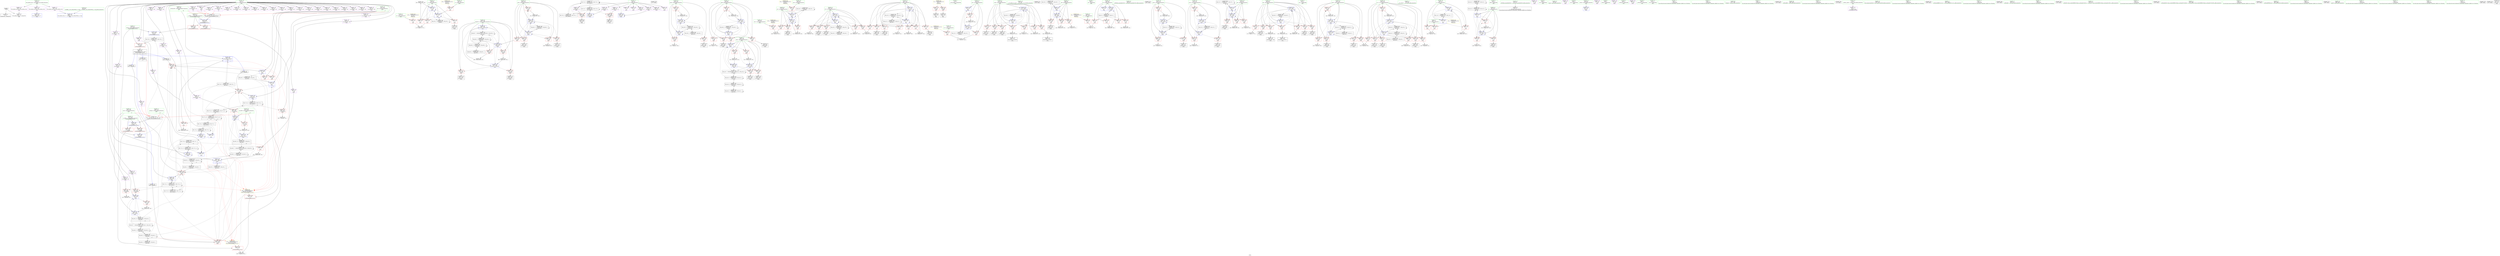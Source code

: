 digraph "SVFG" {
	label="SVFG";

	Node0x5614b9c148e0 [shape=record,color=grey,label="{NodeID: 0\nNullPtr}"];
	Node0x5614b9c148e0 -> Node0x5614b9c5c350[style=solid];
	Node0x5614b9c148e0 -> Node0x5614b9c6a780[style=solid];
	Node0x5614b9cad310 [shape=record,color=yellow,style=double,label="{NodeID: 609\n82V_1 = ENCHI(MR_82V_0)\npts\{106 110 128 \}\nFun[_ZSt3minIiERKT_S2_S2_]}"];
	Node0x5614b9cad310 -> Node0x5614b9c6a410[style=dashed];
	Node0x5614b9c74190 [shape=record,color=grey,label="{NodeID: 443\n184 = Binary(183, 185, )\n}"];
	Node0x5614b9c74190 -> Node0x5614b9c6ac90[style=solid];
	Node0x5614b9c6d7a0 [shape=record,color=blue,label="{NodeID: 360\n129\<--561\nref.tmp236\<--add237\nmain\n|{|<s2>16|<s3>17}}"];
	Node0x5614b9c6d7a0 -> Node0x5614b9c69f30[style=dashed];
	Node0x5614b9c6d7a0 -> Node0x5614b9cab310[style=dashed];
	Node0x5614b9c6d7a0:s2 -> Node0x5614b9cad420[style=dashed,color=red];
	Node0x5614b9c6d7a0:s3 -> Node0x5614b9cad420[style=dashed,color=red];
	Node0x5614b9c693d0 [shape=record,color=red,label="{NodeID: 277\n520\<--125\n\<--nbal191\nmain\n}"];
	Node0x5614b9c693d0 -> Node0x5614b9c5f2b0[style=solid];
	Node0x5614b9c5d180 [shape=record,color=red,label="{NodeID: 194\n183\<--79\n\<--j\nmain\n}"];
	Node0x5614b9c5d180 -> Node0x5614b9c74190[style=solid];
	Node0x5614b9c1ebf0 [shape=record,color=black,label="{NodeID: 111\n468\<--467\ntobool179\<--\nmain\n}"];
	Node0x5614b9c1cf80 [shape=record,color=green,label="{NodeID: 28\n33\<--37\nllvm.global_ctors\<--llvm.global_ctors_field_insensitive\nGlob }"];
	Node0x5614b9c1cf80 -> Node0x5614b9c62100[style=solid];
	Node0x5614b9c1cf80 -> Node0x5614b9c62200[style=solid];
	Node0x5614b9c1cf80 -> Node0x5614b9c62300[style=solid];
	Node0x5614b9cd9a80 [shape=record,color=black,label="{NodeID: 720\n577 = PHI()\n}"];
	Node0x5614b9c76b90 [shape=record,color=grey,label="{NodeID: 471\n412 = cmp(411, 239, )\n}"];
	Node0x5614b9c6aaf0 [shape=record,color=blue,label="{NodeID: 305\n79\<--169\nj\<--\nmain\n}"];
	Node0x5614b9c6aaf0 -> Node0x5614b9c5cfe0[style=dashed];
	Node0x5614b9c6aaf0 -> Node0x5614b9c5d0b0[style=dashed];
	Node0x5614b9c6aaf0 -> Node0x5614b9c5d180[style=dashed];
	Node0x5614b9c6aaf0 -> Node0x5614b9c6aaf0[style=dashed];
	Node0x5614b9c6aaf0 -> Node0x5614b9c6ac90[style=dashed];
	Node0x5614b9c6aaf0 -> Node0x5614b9ca4010[style=dashed];
	Node0x5614b9c5e840 [shape=record,color=red,label="{NodeID: 222\n382\<--97\n\<--j66\nmain\n}"];
	Node0x5614b9c5e840 -> Node0x5614b9c75990[style=solid];
	Node0x5614b9c602f0 [shape=record,color=purple,label="{NodeID: 139\n363\<--8\narrayidx113\<--dp\nmain\n}"];
	Node0x5614b9c1f660 [shape=record,color=green,label="{NodeID: 56\n107\<--108\nres\<--res_field_insensitive\nmain\n|{|<s4>17}}"];
	Node0x5614b9c1f660 -> Node0x5614b9c675c0[style=solid];
	Node0x5614b9c1f660 -> Node0x5614b9c67690[style=solid];
	Node0x5614b9c1f660 -> Node0x5614b9c6c4f0[style=solid];
	Node0x5614b9c1f660 -> Node0x5614b9c6d870[style=solid];
	Node0x5614b9c1f660:s4 -> Node0x5614b9cd9cf0[style=solid,color=red];
	Node0x5614b9ca4a10 [shape=record,color=black,label="{NodeID: 582\nMR_28V_2 = PHI(MR_28V_3, MR_28V_1, )\npts\{88 \}\n}"];
	Node0x5614b9ca4a10 -> Node0x5614b9c6af00[style=dashed];
	Node0x5614b9ca4a10 -> Node0x5614b9ca4a10[style=dashed];
	Node0x5614b9c6c1b0 [shape=record,color=blue,label="{NodeID: 333\n99\<--378\nk70\<--inc122\nmain\n}"];
	Node0x5614b9c6c1b0 -> Node0x5614b9c5e910[style=dashed];
	Node0x5614b9c6c1b0 -> Node0x5614b9c5e9e0[style=dashed];
	Node0x5614b9c6c1b0 -> Node0x5614b9c5eab0[style=dashed];
	Node0x5614b9c6c1b0 -> Node0x5614b9c5eb80[style=dashed];
	Node0x5614b9c6c1b0 -> Node0x5614b9c5ec50[style=dashed];
	Node0x5614b9c6c1b0 -> Node0x5614b9c6ba60[style=dashed];
	Node0x5614b9c6c1b0 -> Node0x5614b9c6c1b0[style=dashed];
	Node0x5614b9c6c1b0 -> Node0x5614b9c9b410[style=dashed];
	Node0x5614b9c67de0 [shape=record,color=red,label="{NodeID: 250\n425\<--115\n\<--k140\nmain\n}"];
	Node0x5614b9c67de0 -> Node0x5614b9c74c10[style=solid];
	Node0x5614b9c619b0 [shape=record,color=purple,label="{NodeID: 167\n292\<--14\narrayidx78\<--A\nmain\n}"];
	Node0x5614b9c5c620 [shape=record,color=black,label="{NodeID: 84\n136\<--133\ncall\<--\nmain\n}"];
	Node0x5614b9c15ce0 [shape=record,color=green,label="{NodeID: 1\n7\<--1\n__dso_handle\<--dummyObj\nGlob }"];
	Node0x5614b9cad420 [shape=record,color=yellow,style=double,label="{NodeID: 610\n84V_1 = ENCHI(MR_84V_0)\npts\{108 130 130000 \}\nFun[_ZSt3minIiERKT_S2_S2_]}"];
	Node0x5614b9cad420 -> Node0x5614b9c6a410[style=dashed];
	Node0x5614b9cad420 -> Node0x5614b9c6a4e0[style=dashed];
	Node0x5614b9c89000 [shape=record,color=black,label="{NodeID: 527\nMR_46V_10 = PHI(MR_46V_9, MR_46V_8, )\npts\{106 \}\n|{|<s2>13}}"];
	Node0x5614b9c89000 -> Node0x5614b9c698b0[style=dashed];
	Node0x5614b9c89000 -> Node0x5614b9c8e900[style=dashed];
	Node0x5614b9c89000:s2 -> Node0x5614b9cad310[style=dashed,color=red];
	Node0x5614b9c74310 [shape=record,color=grey,label="{NodeID: 444\n513 = Binary(512, 185, )\n}"];
	Node0x5614b9c74310 -> Node0x5614b9c6d2c0[style=solid];
	Node0x5614b9c6d870 [shape=record,color=blue,label="{NodeID: 361\n107\<--566\nres\<--\nmain\n}"];
	Node0x5614b9c6d870 -> Node0x5614b9c675c0[style=dashed];
	Node0x5614b9c6d870 -> Node0x5614b9c67690[style=dashed];
	Node0x5614b9c6d870 -> Node0x5614b9ca7c10[style=dashed];
	Node0x5614b9c694a0 [shape=record,color=red,label="{NodeID: 278\n532\<--125\n\<--nbal191\nmain\n}"];
	Node0x5614b9c694a0 -> Node0x5614b9c5f520[style=solid];
	Node0x5614b9c5d250 [shape=record,color=red,label="{NodeID: 195\n195\<--81\n\<--i16\nmain\n}"];
	Node0x5614b9c5d250 -> Node0x5614b9c76a10[style=solid];
	Node0x5614b9c1ecc0 [shape=record,color=black,label="{NodeID: 112\n472\<--471\nidxprom182\<--\nmain\n}"];
	Node0x5614b9c1d050 [shape=record,color=green,label="{NodeID: 29\n38\<--39\n__cxx_global_var_init\<--__cxx_global_var_init_field_insensitive\n}"];
	Node0x5614b9cd9b50 [shape=record,color=black,label="{NodeID: 721\n578 = PHI()\n}"];
	Node0x5614b9c9c310 [shape=record,color=black,label="{NodeID: 555\nMR_46V_3 = PHI(MR_46V_4, MR_46V_2, )\npts\{106 \}\n|{|<s6>17}}"];
	Node0x5614b9c9c310 -> Node0x5614b9c69a50[style=dashed];
	Node0x5614b9c9c310 -> Node0x5614b9c69d90[style=dashed];
	Node0x5614b9c9c310 -> Node0x5614b9c69f30[style=dashed];
	Node0x5614b9c9c310 -> Node0x5614b9c8da00[style=dashed];
	Node0x5614b9c9c310 -> Node0x5614b9c9c310[style=dashed];
	Node0x5614b9c9c310 -> Node0x5614b9ca7710[style=dashed];
	Node0x5614b9c9c310:s6 -> Node0x5614b9cad310[style=dashed,color=red];
	Node0x5614b9c76d10 [shape=record,color=grey,label="{NodeID: 472\n449 = cmp(448, 233, )\n}"];
	Node0x5614b9c6abc0 [shape=record,color=blue,label="{NodeID: 306\n179\<--181\narrayidx\<--\nmain\n}"];
	Node0x5614b9c6abc0 -> Node0x5614b9c6abc0[style=dashed];
	Node0x5614b9c6abc0 -> Node0x5614b9ca3110[style=dashed];
	Node0x5614b9c5e910 [shape=record,color=red,label="{NodeID: 223\n282\<--99\n\<--k70\nmain\n}"];
	Node0x5614b9c5e910 -> Node0x5614b9c77310[style=solid];
	Node0x5614b9c603c0 [shape=record,color=purple,label="{NodeID: 140\n366\<--8\narrayidx115\<--dp\nmain\n}"];
	Node0x5614b9c1f730 [shape=record,color=green,label="{NodeID: 57\n109\<--110\nref.tmp\<--ref.tmp_field_insensitive\nmain\n|{|<s1>14}}"];
	Node0x5614b9c1f730 -> Node0x5614b9c6c420[style=solid];
	Node0x5614b9c1f730:s1 -> Node0x5614b9cda260[style=solid,color=red];
	Node0x5614b9ca4f10 [shape=record,color=black,label="{NodeID: 583\nMR_30V_2 = PHI(MR_30V_4, MR_30V_1, )\npts\{90 \}\n}"];
	Node0x5614b9ca4f10 -> Node0x5614b9c6b240[style=dashed];
	Node0x5614b9c6c280 [shape=record,color=blue,label="{NodeID: 334\n97\<--383\nj66\<--inc125\nmain\n}"];
	Node0x5614b9c6c280 -> Node0x5614b9c5e500[style=dashed];
	Node0x5614b9c6c280 -> Node0x5614b9c5e5d0[style=dashed];
	Node0x5614b9c6c280 -> Node0x5614b9c5e6a0[style=dashed];
	Node0x5614b9c6c280 -> Node0x5614b9c5e770[style=dashed];
	Node0x5614b9c6c280 -> Node0x5614b9c5e840[style=dashed];
	Node0x5614b9c6c280 -> Node0x5614b9c6b990[style=dashed];
	Node0x5614b9c6c280 -> Node0x5614b9c6c280[style=dashed];
	Node0x5614b9c6c280 -> Node0x5614b9ca6310[style=dashed];
	Node0x5614b9c67eb0 [shape=record,color=red,label="{NodeID: 251\n443\<--117\n\<--i159\nmain\n}"];
	Node0x5614b9c67eb0 -> Node0x5614b9c77010[style=solid];
	Node0x5614b9c61a80 [shape=record,color=purple,label="{NodeID: 168\n295\<--14\narrayidx80\<--A\nmain\n}"];
	Node0x5614b9c61a80 -> Node0x5614b9c69640[style=solid];
	Node0x5614b9c5c6f0 [shape=record,color=black,label="{NodeID: 85\n142\<--139\ncall1\<--\nmain\n}"];
	Node0x5614b9c19f30 [shape=record,color=green,label="{NodeID: 2\n19\<--1\n.str\<--dummyObj\nGlob }"];
	Node0x5614b9c74490 [shape=record,color=grey,label="{NodeID: 445\n490 = Binary(489, 185, )\n}"];
	Node0x5614b9c74490 -> Node0x5614b9c6d050[style=solid];
	Node0x5614b9c6d940 [shape=record,color=blue,label="{NodeID: 362\n67\<--592\ntt\<--inc247\nmain\n}"];
	Node0x5614b9c6d940 -> Node0x5614b9ca3610[style=dashed];
	Node0x5614b9c69570 [shape=record,color=red,label="{NodeID: 279\n512\<--127\n\<--nval198\nmain\n}"];
	Node0x5614b9c69570 -> Node0x5614b9c74310[style=solid];
	Node0x5614b9c5d320 [shape=record,color=red,label="{NodeID: 196\n219\<--81\n\<--i16\nmain\n}"];
	Node0x5614b9c5d320 -> Node0x5614b9c74910[style=solid];
	Node0x5614b9c1ed90 [shape=record,color=black,label="{NodeID: 113\n475\<--474\nidxprom184\<--\nmain\n}"];
	Node0x5614b9c1d120 [shape=record,color=green,label="{NodeID: 30\n42\<--43\n_ZNSt8ios_base4InitC1Ev\<--_ZNSt8ios_base4InitC1Ev_field_insensitive\n}"];
	Node0x5614b9cd9c20 [shape=record,color=black,label="{NodeID: 722\n587 = PHI()\n}"];
	Node0x5614b9c9c810 [shape=record,color=black,label="{NodeID: 556\nMR_72V_8 = PHI(MR_72V_9, MR_72V_7, )\npts\{130000 \}\n|{|<s5>14}}"];
	Node0x5614b9c9c810 -> Node0x5614b9c69980[style=dashed];
	Node0x5614b9c9c810 -> Node0x5614b9c69a50[style=dashed];
	Node0x5614b9c9c810 -> Node0x5614b9c6cb70[style=dashed];
	Node0x5614b9c9c810 -> Node0x5614b9c98210[style=dashed];
	Node0x5614b9c9c810 -> Node0x5614b9c99610[style=dashed];
	Node0x5614b9c9c810:s5 -> Node0x5614b9cad420[style=dashed,color=red];
	Node0x5614b9c76e90 [shape=record,color=grey,label="{NodeID: 473\n407 = cmp(406, 233, )\n}"];
	Node0x5614b9c6ac90 [shape=record,color=blue,label="{NodeID: 307\n79\<--184\nj\<--inc\nmain\n}"];
	Node0x5614b9c6ac90 -> Node0x5614b9c5cfe0[style=dashed];
	Node0x5614b9c6ac90 -> Node0x5614b9c5d0b0[style=dashed];
	Node0x5614b9c6ac90 -> Node0x5614b9c5d180[style=dashed];
	Node0x5614b9c6ac90 -> Node0x5614b9c6aaf0[style=dashed];
	Node0x5614b9c6ac90 -> Node0x5614b9c6ac90[style=dashed];
	Node0x5614b9c6ac90 -> Node0x5614b9ca4010[style=dashed];
	Node0x5614b9c5e9e0 [shape=record,color=red,label="{NodeID: 224\n306\<--99\n\<--k70\nmain\n}"];
	Node0x5614b9c5e9e0 -> Node0x5614b9c1dfc0[style=solid];
	Node0x5614b9c60490 [shape=record,color=purple,label="{NodeID: 141\n369\<--8\narrayidx117\<--dp\nmain\n}"];
	Node0x5614b9c60490 -> Node0x5614b9c6c010[style=solid];
	Node0x5614b9c1f800 [shape=record,color=green,label="{NodeID: 58\n111\<--112\ni132\<--i132_field_insensitive\nmain\n}"];
	Node0x5614b9c1f800 -> Node0x5614b9c67760[style=solid];
	Node0x5614b9c1f800 -> Node0x5614b9c67830[style=solid];
	Node0x5614b9c1f800 -> Node0x5614b9c67900[style=solid];
	Node0x5614b9c1f800 -> Node0x5614b9c6c5c0[style=solid];
	Node0x5614b9c1f800 -> Node0x5614b9c6caa0[style=solid];
	Node0x5614b9ca5410 [shape=record,color=black,label="{NodeID: 584\nMR_32V_2 = PHI(MR_32V_3, MR_32V_1, )\npts\{92 \}\n}"];
	Node0x5614b9ca5410 -> Node0x5614b9c6b310[style=dashed];
	Node0x5614b9ca5410 -> Node0x5614b9ca5410[style=dashed];
	Node0x5614b9c6c350 [shape=record,color=blue,label="{NodeID: 335\n95\<--388\ni62\<--inc128\nmain\n}"];
	Node0x5614b9c6c350 -> Node0x5614b9c5df50[style=dashed];
	Node0x5614b9c6c350 -> Node0x5614b9c5e020[style=dashed];
	Node0x5614b9c6c350 -> Node0x5614b9c5e0f0[style=dashed];
	Node0x5614b9c6c350 -> Node0x5614b9c5e1c0[style=dashed];
	Node0x5614b9c6c350 -> Node0x5614b9c5e290[style=dashed];
	Node0x5614b9c6c350 -> Node0x5614b9c5e360[style=dashed];
	Node0x5614b9c6c350 -> Node0x5614b9c5e430[style=dashed];
	Node0x5614b9c6c350 -> Node0x5614b9c6c350[style=dashed];
	Node0x5614b9c6c350 -> Node0x5614b9ca5e10[style=dashed];
	Node0x5614b9c67f80 [shape=record,color=red,label="{NodeID: 252\n464\<--117\n\<--i159\nmain\n}"];
	Node0x5614b9c67f80 -> Node0x5614b9c1eb20[style=solid];
	Node0x5614b9c61b50 [shape=record,color=purple,label="{NodeID: 169\n463\<--14\narrayidx176\<--A\nmain\n}"];
	Node0x5614b9c5c7c0 [shape=record,color=black,label="{NodeID: 86\n177\<--176\nidxprom\<--\nmain\n}"];
	Node0x5614b9c19fc0 [shape=record,color=green,label="{NodeID: 3\n21\<--1\n.str.1\<--dummyObj\nGlob }"];
	Node0x5614b9cad640 [shape=record,color=yellow,style=double,label="{NodeID: 612\n2V_1 = ENCHI(MR_2V_0)\npts\{1 \}\nFun[main]}"];
	Node0x5614b9cad640 -> Node0x5614b9c62400[style=dashed];
	Node0x5614b9cad640 -> Node0x5614b9c624d0[style=dashed];
	Node0x5614b9c74610 [shape=record,color=grey,label="{NodeID: 446\n373 = Binary(372, 185, )\n}"];
	Node0x5614b9c74610 -> Node0x5614b9c6c0e0[style=solid];
	Node0x5614b9c6da10 [shape=record,color=blue,label="{NodeID: 363\n613\<--609\n__a.addr\<--__a\n_ZSt3minIiERKT_S2_S2_\n}"];
	Node0x5614b9c6da10 -> Node0x5614b9c6a0d0[style=dashed];
	Node0x5614b9c6da10 -> Node0x5614b9c6a1a0[style=dashed];
	Node0x5614b9c69640 [shape=record,color=red,label="{NodeID: 280\n296\<--295\n\<--arrayidx80\nmain\n}"];
	Node0x5614b9c69640 -> Node0x5614b9c5cd70[style=solid];
	Node0x5614b9c5d3f0 [shape=record,color=red,label="{NodeID: 197\n201\<--83\n\<--a20\nmain\n}"];
	Node0x5614b9c5d3f0 -> Node0x5614b9c6af00[style=solid];
	Node0x5614b9c1ee60 [shape=record,color=black,label="{NodeID: 114\n478\<--477\nidxprom186\<--\nmain\n}"];
	Node0x5614b9c1d1f0 [shape=record,color=green,label="{NodeID: 31\n48\<--49\n__cxa_atexit\<--__cxa_atexit_field_insensitive\n}"];
	Node0x5614b9cd9cf0 [shape=record,color=black,label="{NodeID: 723\n609 = PHI(355, 395, 525, 129, 107, )\n0th arg _ZSt3minIiERKT_S2_S2_ }"];
	Node0x5614b9cd9cf0 -> Node0x5614b9c6da10[style=solid];
	Node0x5614b9c9cd10 [shape=record,color=black,label="{NodeID: 557\nMR_68V_10 = PHI(MR_68V_9, MR_68V_8, )\npts\{128 \}\n|{|<s2>15}}"];
	Node0x5614b9c9cd10 -> Node0x5614b9c69d90[style=dashed];
	Node0x5614b9c9cd10 -> Node0x5614b9c9a010[style=dashed];
	Node0x5614b9c9cd10:s2 -> Node0x5614b9cad310[style=dashed,color=red];
	Node0x5614b9c77010 [shape=record,color=grey,label="{NodeID: 474\n444 = cmp(443, 273, )\n}"];
	Node0x5614b9c6ad60 [shape=record,color=blue,label="{NodeID: 308\n73\<--190\ni\<--inc14\nmain\n}"];
	Node0x5614b9c6ad60 -> Node0x5614b9c62b50[style=dashed];
	Node0x5614b9c6ad60 -> Node0x5614b9c62c20[style=dashed];
	Node0x5614b9c6ad60 -> Node0x5614b9c6ad60[style=dashed];
	Node0x5614b9c6ad60 -> Node0x5614b9ca3b10[style=dashed];
	Node0x5614b9c5eab0 [shape=record,color=red,label="{NodeID: 225\n333\<--99\n\<--k70\nmain\n}"];
	Node0x5614b9c5eab0 -> Node0x5614b9c1e230[style=solid];
	Node0x5614b9c60560 [shape=record,color=purple,label="{NodeID: 142\n391\<--8\n\<--dp\nmain\n}"];
	Node0x5614b9c60560 -> Node0x5614b9c69980[style=solid];
	Node0x5614b9c1f8d0 [shape=record,color=green,label="{NodeID: 59\n113\<--114\nj136\<--j136_field_insensitive\nmain\n}"];
	Node0x5614b9c1f8d0 -> Node0x5614b9c679d0[style=solid];
	Node0x5614b9c1f8d0 -> Node0x5614b9c67aa0[style=solid];
	Node0x5614b9c1f8d0 -> Node0x5614b9c67b70[style=solid];
	Node0x5614b9c1f8d0 -> Node0x5614b9c6c690[style=solid];
	Node0x5614b9c1f8d0 -> Node0x5614b9c6c9d0[style=solid];
	Node0x5614b9ca5910 [shape=record,color=black,label="{NodeID: 585\nMR_34V_2 = PHI(MR_34V_3, MR_34V_1, )\npts\{94 \}\n}"];
	Node0x5614b9ca5910 -> Node0x5614b9c95f10[style=dashed];
	Node0x5614b9ca5910 -> Node0x5614b9ca5910[style=dashed];
	Node0x5614b9c6c420 [shape=record,color=blue,label="{NodeID: 336\n109\<--393\nref.tmp\<--add130\nmain\n|{|<s4>14|<s5>17}}"];
	Node0x5614b9c6c420 -> Node0x5614b9c69a50[style=dashed];
	Node0x5614b9c6c420 -> Node0x5614b9c69d90[style=dashed];
	Node0x5614b9c6c420 -> Node0x5614b9c69f30[style=dashed];
	Node0x5614b9c6c420 -> Node0x5614b9ca8110[style=dashed];
	Node0x5614b9c6c420:s4 -> Node0x5614b9cad310[style=dashed,color=red];
	Node0x5614b9c6c420:s5 -> Node0x5614b9cad310[style=dashed,color=red];
	Node0x5614b9c68050 [shape=record,color=red,label="{NodeID: 253\n471\<--117\n\<--i159\nmain\n}"];
	Node0x5614b9c68050 -> Node0x5614b9c1ecc0[style=solid];
	Node0x5614b9c61c20 [shape=record,color=purple,label="{NodeID: 170\n466\<--14\narrayidx178\<--A\nmain\n}"];
	Node0x5614b9c61c20 -> Node0x5614b9c69b20[style=solid];
	Node0x5614b9c5c890 [shape=record,color=black,label="{NodeID: 87\n209\<--208\nidxprom28\<--\nmain\n}"];
	Node0x5614b9c1a050 [shape=record,color=green,label="{NodeID: 4\n23\<--1\nstdin\<--dummyObj\nGlob }"];
	Node0x5614b9c74790 [shape=record,color=grey,label="{NodeID: 447\n556 = Binary(555, 185, )\n}"];
	Node0x5614b9c74790 -> Node0x5614b9c6d6d0[style=solid];
	Node0x5614b9c6dae0 [shape=record,color=blue,label="{NodeID: 364\n615\<--610\n__b.addr\<--__b\n_ZSt3minIiERKT_S2_S2_\n}"];
	Node0x5614b9c6dae0 -> Node0x5614b9c6a270[style=dashed];
	Node0x5614b9c6dae0 -> Node0x5614b9c6a340[style=dashed];
	Node0x5614b9c69710 [shape=record,color=red,label="{NodeID: 281\n309\<--308\n\<--arrayidx86\nmain\n}"];
	Node0x5614b9c69710 -> Node0x5614b9c78f90[style=solid];
	Node0x5614b9c5d4c0 [shape=record,color=red,label="{NodeID: 198\n205\<--85\n\<--b21\nmain\n}"];
	Node0x5614b9c5d4c0 -> Node0x5614b9c78810[style=solid];
	Node0x5614b9c1ef30 [shape=record,color=black,label="{NodeID: 115\n498\<--497\nidxprom199\<--\nmain\n}"];
	Node0x5614b9c1d2c0 [shape=record,color=green,label="{NodeID: 32\n47\<--53\n_ZNSt8ios_base4InitD1Ev\<--_ZNSt8ios_base4InitD1Ev_field_insensitive\n}"];
	Node0x5614b9c1d2c0 -> Node0x5614b9c5c450[style=solid];
	Node0x5614b9cda260 [shape=record,color=black,label="{NodeID: 724\n610 = PHI(105, 109, 127, 563, 564, )\n1st arg _ZSt3minIiERKT_S2_S2_ }"];
	Node0x5614b9cda260 -> Node0x5614b9c6dae0[style=solid];
	Node0x5614b9c77190 [shape=record,color=grey,label="{NodeID: 475\n454 = cmp(453, 239, )\n}"];
	Node0x5614b9c6ae30 [shape=record,color=blue,label="{NodeID: 309\n81\<--132\ni16\<--\nmain\n}"];
	Node0x5614b9c6ae30 -> Node0x5614b9c5d250[style=dashed];
	Node0x5614b9c6ae30 -> Node0x5614b9c5d320[style=dashed];
	Node0x5614b9c6ae30 -> Node0x5614b9c6b170[style=dashed];
	Node0x5614b9c6ae30 -> Node0x5614b9ca4510[style=dashed];
	Node0x5614b9c5eb80 [shape=record,color=red,label="{NodeID: 226\n339\<--99\n\<--k70\nmain\n}"];
	Node0x5614b9c5eb80 -> Node0x5614b9c78090[style=solid];
	Node0x5614b9c60630 [shape=record,color=purple,label="{NodeID: 143\n395\<--8\n\<--dp\nmain\n|{<s0>14}}"];
	Node0x5614b9c60630:s0 -> Node0x5614b9cd9cf0[style=solid,color=red];
	Node0x5614b9c1f9a0 [shape=record,color=green,label="{NodeID: 60\n115\<--116\nk140\<--k140_field_insensitive\nmain\n}"];
	Node0x5614b9c1f9a0 -> Node0x5614b9c67c40[style=solid];
	Node0x5614b9c1f9a0 -> Node0x5614b9c67d10[style=solid];
	Node0x5614b9c1f9a0 -> Node0x5614b9c67de0[style=solid];
	Node0x5614b9c1f9a0 -> Node0x5614b9c6c760[style=solid];
	Node0x5614b9c1f9a0 -> Node0x5614b9c6c900[style=solid];
	Node0x5614b9ca5e10 [shape=record,color=black,label="{NodeID: 586\nMR_36V_2 = PHI(MR_36V_4, MR_36V_1, )\npts\{96 \}\n}"];
	Node0x5614b9ca5e10 -> Node0x5614b9c6b8c0[style=dashed];
	Node0x5614b9c8b700 [shape=record,color=black,label="{NodeID: 503\nMR_72V_11 = PHI(MR_72V_12, MR_72V_10, )\npts\{130000 \}\n|{|<s6>13}}"];
	Node0x5614b9c8b700 -> Node0x5614b9c69710[style=dashed];
	Node0x5614b9c8b700 -> Node0x5614b9c697e0[style=dashed];
	Node0x5614b9c8b700 -> Node0x5614b9c698b0[style=dashed];
	Node0x5614b9c8b700 -> Node0x5614b9c6c010[style=dashed];
	Node0x5614b9c8b700 -> Node0x5614b9c8b700[style=dashed];
	Node0x5614b9c8b700 -> Node0x5614b9c98210[style=dashed];
	Node0x5614b9c8b700:s6 -> Node0x5614b9cad420[style=dashed,color=red];
	Node0x5614b9c6c4f0 [shape=record,color=blue,label="{NodeID: 337\n107\<--397\nres\<--\nmain\n|{|<s3>17}}"];
	Node0x5614b9c6c4f0 -> Node0x5614b9c69d90[style=dashed];
	Node0x5614b9c6c4f0 -> Node0x5614b9c69f30[style=dashed];
	Node0x5614b9c6c4f0 -> Node0x5614b9c6d870[style=dashed];
	Node0x5614b9c6c4f0:s3 -> Node0x5614b9cad420[style=dashed,color=red];
	Node0x5614b9c68120 [shape=record,color=red,label="{NodeID: 254\n497\<--117\n\<--i159\nmain\n}"];
	Node0x5614b9c68120 -> Node0x5614b9c1ef30[style=solid];
	Node0x5614b9c61cf0 [shape=record,color=purple,label="{NodeID: 171\n134\<--19\n\<--.str\nmain\n}"];
	Node0x5614b9c5c960 [shape=record,color=black,label="{NodeID: 88\n242\<--241\nidxprom47\<--\nmain\n}"];
	Node0x5614b9c1a0e0 [shape=record,color=green,label="{NodeID: 5\n24\<--1\n.str.2\<--dummyObj\nGlob }"];
	Node0x5614b9cad830 [shape=record,color=yellow,style=double,label="{NodeID: 614\n6V_1 = ENCHI(MR_6V_0)\npts\{66 \}\nFun[main]}"];
	Node0x5614b9cad830 -> Node0x5614b9c625a0[style=dashed];
	Node0x5614b9c74910 [shape=record,color=grey,label="{NodeID: 448\n220 = Binary(219, 185, )\n}"];
	Node0x5614b9c74910 -> Node0x5614b9c6b170[style=solid];
	Node0x5614b9c6dbb0 [shape=record,color=blue,label="{NodeID: 365\n611\<--625\nretval\<--\n_ZSt3minIiERKT_S2_S2_\n}"];
	Node0x5614b9c6dbb0 -> Node0x5614b9cac210[style=dashed];
	Node0x5614b9c697e0 [shape=record,color=red,label="{NodeID: 282\n336\<--335\n\<--arrayidx99\nmain\n}"];
	Node0x5614b9c697e0 -> Node0x5614b9c6be70[style=solid];
	Node0x5614b9c5d590 [shape=record,color=red,label="{NodeID: 199\n204\<--87\n\<--j24\nmain\n}"];
	Node0x5614b9c5d590 -> Node0x5614b9c78810[style=solid];
	Node0x5614b9c5f040 [shape=record,color=black,label="{NodeID: 116\n501\<--500\nidxprom201\<--\nmain\n}"];
	Node0x5614b9c1d390 [shape=record,color=green,label="{NodeID: 33\n60\<--61\nmain\<--main_field_insensitive\n}"];
	Node0x5614b9c77310 [shape=record,color=grey,label="{NodeID: 476\n283 = cmp(282, 239, )\n}"];
	Node0x5614b9c6af00 [shape=record,color=blue,label="{NodeID: 310\n87\<--201\nj24\<--\nmain\n}"];
	Node0x5614b9c6af00 -> Node0x5614b9c5d590[style=dashed];
	Node0x5614b9c6af00 -> Node0x5614b9c5d660[style=dashed];
	Node0x5614b9c6af00 -> Node0x5614b9c5d730[style=dashed];
	Node0x5614b9c6af00 -> Node0x5614b9c6af00[style=dashed];
	Node0x5614b9c6af00 -> Node0x5614b9c6b0a0[style=dashed];
	Node0x5614b9c6af00 -> Node0x5614b9ca4a10[style=dashed];
	Node0x5614b9c5ec50 [shape=record,color=red,label="{NodeID: 227\n377\<--99\n\<--k70\nmain\n}"];
	Node0x5614b9c5ec50 -> Node0x5614b9c75690[style=solid];
	Node0x5614b9c60700 [shape=record,color=purple,label="{NodeID: 144\n416\<--8\narrayidx145\<--dp\nmain\n}"];
	Node0x5614b9c1fa70 [shape=record,color=green,label="{NodeID: 61\n117\<--118\ni159\<--i159_field_insensitive\nmain\n}"];
	Node0x5614b9c1fa70 -> Node0x5614b9c67eb0[style=solid];
	Node0x5614b9c1fa70 -> Node0x5614b9c67f80[style=solid];
	Node0x5614b9c1fa70 -> Node0x5614b9c68050[style=solid];
	Node0x5614b9c1fa70 -> Node0x5614b9c68120[style=solid];
	Node0x5614b9c1fa70 -> Node0x5614b9c681f0[style=solid];
	Node0x5614b9c1fa70 -> Node0x5614b9c682c0[style=solid];
	Node0x5614b9c1fa70 -> Node0x5614b9c68390[style=solid];
	Node0x5614b9c1fa70 -> Node0x5614b9c6cc40[style=solid];
	Node0x5614b9c1fa70 -> Node0x5614b9c6d6d0[style=solid];
	Node0x5614b9ca6310 [shape=record,color=black,label="{NodeID: 587\nMR_38V_2 = PHI(MR_38V_3, MR_38V_1, )\npts\{98 \}\n}"];
	Node0x5614b9ca6310 -> Node0x5614b9c6b990[style=dashed];
	Node0x5614b9ca6310 -> Node0x5614b9ca6310[style=dashed];
	Node0x5614b9c6c5c0 [shape=record,color=blue,label="{NodeID: 338\n111\<--132\ni132\<--\nmain\n}"];
	Node0x5614b9c6c5c0 -> Node0x5614b9c67760[style=dashed];
	Node0x5614b9c6c5c0 -> Node0x5614b9c67830[style=dashed];
	Node0x5614b9c6c5c0 -> Node0x5614b9c67900[style=dashed];
	Node0x5614b9c6c5c0 -> Node0x5614b9c6caa0[style=dashed];
	Node0x5614b9c6c5c0 -> Node0x5614b9ca8610[style=dashed];
	Node0x5614b9c681f0 [shape=record,color=red,label="{NodeID: 255\n516\<--117\n\<--i159\nmain\n}"];
	Node0x5614b9c681f0 -> Node0x5614b9c73a10[style=solid];
	Node0x5614b9c61dc0 [shape=record,color=purple,label="{NodeID: 172\n135\<--21\n\<--.str.1\nmain\n}"];
	Node0x5614b9c5ca30 [shape=record,color=black,label="{NodeID: 89\n245\<--244\nidxprom49\<--\nmain\n}"];
	Node0x5614b9c1a170 [shape=record,color=green,label="{NodeID: 6\n26\<--1\n.str.3\<--dummyObj\nGlob }"];
	Node0x5614b9c74a90 [shape=record,color=grey,label="{NodeID: 449\n190 = Binary(189, 185, )\n}"];
	Node0x5614b9c74a90 -> Node0x5614b9c6ad60[style=solid];
	Node0x5614b9c6dc80 [shape=record,color=blue,label="{NodeID: 366\n611\<--628\nretval\<--\n_ZSt3minIiERKT_S2_S2_\n}"];
	Node0x5614b9c6dc80 -> Node0x5614b9cac210[style=dashed];
	Node0x5614b9c698b0 [shape=record,color=red,label="{NodeID: 283\n359\<--356\n\<--call110\nmain\n}"];
	Node0x5614b9c698b0 -> Node0x5614b9c6c010[style=solid];
	Node0x5614b9c5d660 [shape=record,color=red,label="{NodeID: 200\n208\<--87\n\<--j24\nmain\n}"];
	Node0x5614b9c5d660 -> Node0x5614b9c5c890[style=solid];
	Node0x5614b9c5f110 [shape=record,color=black,label="{NodeID: 117\n504\<--503\nidxprom203\<--\nmain\n}"];
	Node0x5614b9c1d460 [shape=record,color=green,label="{NodeID: 34\n63\<--64\nretval\<--retval_field_insensitive\nmain\n}"];
	Node0x5614b9c1d460 -> Node0x5614b9c6a880[style=solid];
	Node0x5614b9c77490 [shape=record,color=grey,label="{NodeID: 477\n150 = cmp(148, 149, )\n}"];
	Node0x5614b9c6afd0 [shape=record,color=blue,label="{NodeID: 311\n211\<--181\narrayidx29\<--\nmain\n}"];
	Node0x5614b9c6afd0 -> Node0x5614b9c89900[style=dashed];
	Node0x5614b9c5ed20 [shape=record,color=red,label="{NodeID: 228\n287\<--101\n\<--l\nmain\n}"];
	Node0x5614b9c5ed20 -> Node0x5614b9c77c10[style=solid];
	Node0x5614b9c607d0 [shape=record,color=purple,label="{NodeID: 145\n419\<--8\narrayidx147\<--dp\nmain\n}"];
	Node0x5614b9c1fb40 [shape=record,color=green,label="{NodeID: 62\n119\<--120\nj163\<--j163_field_insensitive\nmain\n}"];
	Node0x5614b9c1fb40 -> Node0x5614b9c68460[style=solid];
	Node0x5614b9c1fb40 -> Node0x5614b9c68530[style=solid];
	Node0x5614b9c1fb40 -> Node0x5614b9c68600[style=solid];
	Node0x5614b9c1fb40 -> Node0x5614b9c686d0[style=solid];
	Node0x5614b9c1fb40 -> Node0x5614b9c687a0[style=solid];
	Node0x5614b9c1fb40 -> Node0x5614b9c6cd10[style=solid];
	Node0x5614b9c1fb40 -> Node0x5614b9c6d600[style=solid];
	Node0x5614b9ca6810 [shape=record,color=black,label="{NodeID: 588\nMR_40V_2 = PHI(MR_40V_3, MR_40V_1, )\npts\{100 \}\n}"];
	Node0x5614b9ca6810 -> Node0x5614b9c9b410[style=dashed];
	Node0x5614b9c6c690 [shape=record,color=blue,label="{NodeID: 339\n113\<--132\nj136\<--\nmain\n}"];
	Node0x5614b9c6c690 -> Node0x5614b9c679d0[style=dashed];
	Node0x5614b9c6c690 -> Node0x5614b9c67aa0[style=dashed];
	Node0x5614b9c6c690 -> Node0x5614b9c67b70[style=dashed];
	Node0x5614b9c6c690 -> Node0x5614b9c6c690[style=dashed];
	Node0x5614b9c6c690 -> Node0x5614b9c6c9d0[style=dashed];
	Node0x5614b9c6c690 -> Node0x5614b9ca8b10[style=dashed];
	Node0x5614b9c682c0 [shape=record,color=red,label="{NodeID: 256\n528\<--117\n\<--i159\nmain\n}"];
	Node0x5614b9c682c0 -> Node0x5614b9c73e90[style=solid];
	Node0x5614b9c61e90 [shape=record,color=purple,label="{NodeID: 173\n140\<--24\n\<--.str.2\nmain\n}"];
	Node0x5614b9c5cb00 [shape=record,color=black,label="{NodeID: 90\n248\<--247\nidxprom51\<--\nmain\n}"];
	Node0x5614b9c1a200 [shape=record,color=green,label="{NodeID: 7\n28\<--1\nstdout\<--dummyObj\nGlob }"];
	Node0x5614b9cad9f0 [shape=record,color=yellow,style=double,label="{NodeID: 616\n10V_1 = ENCHI(MR_10V_0)\npts\{70 \}\nFun[main]}"];
	Node0x5614b9cad9f0 -> Node0x5614b9c629b0[style=dashed];
	Node0x5614b9c74c10 [shape=record,color=grey,label="{NodeID: 450\n426 = Binary(425, 185, )\n}"];
	Node0x5614b9c74c10 -> Node0x5614b9c6c900[style=solid];
	Node0x5614b9c69980 [shape=record,color=red,label="{NodeID: 284\n392\<--391\n\<--\nmain\n}"];
	Node0x5614b9c69980 -> Node0x5614b9c75090[style=solid];
	Node0x5614b9c5d730 [shape=record,color=red,label="{NodeID: 201\n214\<--87\n\<--j24\nmain\n}"];
	Node0x5614b9c5d730 -> Node0x5614b9c76110[style=solid];
	Node0x5614b9c5f1e0 [shape=record,color=black,label="{NodeID: 118\n518\<--517\nidxprom210\<--add209\nmain\n}"];
	Node0x5614b9c1d530 [shape=record,color=green,label="{NodeID: 35\n65\<--66\nt\<--t_field_insensitive\nmain\n}"];
	Node0x5614b9c1d530 -> Node0x5614b9c625a0[style=solid];
	Node0x5614b9c77610 [shape=record,color=grey,label="{NodeID: 478\n174 = cmp(172, 173, )\n}"];
	Node0x5614b9c6b0a0 [shape=record,color=blue,label="{NodeID: 312\n87\<--215\nj24\<--inc31\nmain\n}"];
	Node0x5614b9c6b0a0 -> Node0x5614b9c5d590[style=dashed];
	Node0x5614b9c6b0a0 -> Node0x5614b9c5d660[style=dashed];
	Node0x5614b9c6b0a0 -> Node0x5614b9c5d730[style=dashed];
	Node0x5614b9c6b0a0 -> Node0x5614b9c6af00[style=dashed];
	Node0x5614b9c6b0a0 -> Node0x5614b9c6b0a0[style=dashed];
	Node0x5614b9c6b0a0 -> Node0x5614b9ca4a10[style=dashed];
	Node0x5614b9c5edf0 [shape=record,color=red,label="{NodeID: 229\n290\<--101\n\<--l\nmain\n}"];
	Node0x5614b9c5edf0 -> Node0x5614b9c5cbd0[style=solid];
	Node0x5614b9c608a0 [shape=record,color=purple,label="{NodeID: 146\n422\<--8\narrayidx149\<--dp\nmain\n}"];
	Node0x5614b9c608a0 -> Node0x5614b9c6c830[style=solid];
	Node0x5614b9c1fc10 [shape=record,color=green,label="{NodeID: 63\n121\<--122\nk167\<--k167_field_insensitive\nmain\n}"];
	Node0x5614b9c1fc10 -> Node0x5614b9c68870[style=solid];
	Node0x5614b9c1fc10 -> Node0x5614b9c68940[style=solid];
	Node0x5614b9c1fc10 -> Node0x5614b9c68a10[style=solid];
	Node0x5614b9c1fc10 -> Node0x5614b9c68ae0[style=solid];
	Node0x5614b9c1fc10 -> Node0x5614b9c68bb0[style=solid];
	Node0x5614b9c1fc10 -> Node0x5614b9c6cde0[style=solid];
	Node0x5614b9c1fc10 -> Node0x5614b9c6d530[style=solid];
	Node0x5614b9ca6d10 [shape=record,color=black,label="{NodeID: 589\nMR_42V_2 = PHI(MR_42V_3, MR_42V_1, )\npts\{102 \}\n}"];
	Node0x5614b9ca6d10 -> Node0x5614b9c97310[style=dashed];
	Node0x5614b9ca6d10 -> Node0x5614b9ca6d10[style=dashed];
	Node0x5614b9c6c760 [shape=record,color=blue,label="{NodeID: 340\n115\<--132\nk140\<--\nmain\n}"];
	Node0x5614b9c6c760 -> Node0x5614b9c67c40[style=dashed];
	Node0x5614b9c6c760 -> Node0x5614b9c67d10[style=dashed];
	Node0x5614b9c6c760 -> Node0x5614b9c67de0[style=dashed];
	Node0x5614b9c6c760 -> Node0x5614b9c6c760[style=dashed];
	Node0x5614b9c6c760 -> Node0x5614b9c6c900[style=dashed];
	Node0x5614b9c6c760 -> Node0x5614b9c92500[style=dashed];
	Node0x5614b9c68390 [shape=record,color=red,label="{NodeID: 257\n555\<--117\n\<--i159\nmain\n}"];
	Node0x5614b9c68390 -> Node0x5614b9c74790[style=solid];
	Node0x5614b9c61f60 [shape=record,color=purple,label="{NodeID: 174\n141\<--26\n\<--.str.3\nmain\n}"];
	Node0x5614b9c5cbd0 [shape=record,color=black,label="{NodeID: 91\n291\<--290\nidxprom77\<--\nmain\n}"];
	Node0x5614b9c1bf60 [shape=record,color=green,label="{NodeID: 8\n29\<--1\n_ZSt3cin\<--dummyObj\nGlob }"];
	Node0x5614b9cadad0 [shape=record,color=yellow,style=double,label="{NodeID: 617\n12V_1 = ENCHI(MR_12V_0)\npts\{72 \}\nFun[main]}"];
	Node0x5614b9cadad0 -> Node0x5614b9c62a80[style=dashed];
	Node0x5614b9c74d90 [shape=record,color=grey,label="{NodeID: 451\n361 = Binary(360, 185, )\n}"];
	Node0x5614b9c74d90 -> Node0x5614b9c1e570[style=solid];
	Node0x5614b9c69a50 [shape=record,color=red,label="{NodeID: 285\n397\<--396\n\<--call131\nmain\n}"];
	Node0x5614b9c69a50 -> Node0x5614b9c6c4f0[style=solid];
	Node0x5614b9c5d800 [shape=record,color=red,label="{NodeID: 202\n225\<--89\n\<--i36\nmain\n}"];
	Node0x5614b9c5d800 -> Node0x5614b9c78b10[style=solid];
	Node0x5614b9c5f2b0 [shape=record,color=black,label="{NodeID: 119\n521\<--520\nidxprom212\<--\nmain\n}"];
	Node0x5614b9c1d600 [shape=record,color=green,label="{NodeID: 36\n67\<--68\ntt\<--tt_field_insensitive\nmain\n}"];
	Node0x5614b9c1d600 -> Node0x5614b9c62670[style=solid];
	Node0x5614b9c1d600 -> Node0x5614b9c62740[style=solid];
	Node0x5614b9c1d600 -> Node0x5614b9c62810[style=solid];
	Node0x5614b9c1d600 -> Node0x5614b9c628e0[style=solid];
	Node0x5614b9c1d600 -> Node0x5614b9c6a950[style=solid];
	Node0x5614b9c1d600 -> Node0x5614b9c6d940[style=solid];
	Node0x5614b9c77790 [shape=record,color=grey,label="{NodeID: 479\n510 = cmp(508, 509, )\n}"];
	Node0x5614b9c6b170 [shape=record,color=blue,label="{NodeID: 313\n81\<--220\ni16\<--inc34\nmain\n}"];
	Node0x5614b9c6b170 -> Node0x5614b9c5d250[style=dashed];
	Node0x5614b9c6b170 -> Node0x5614b9c5d320[style=dashed];
	Node0x5614b9c6b170 -> Node0x5614b9c6b170[style=dashed];
	Node0x5614b9c6b170 -> Node0x5614b9ca4510[style=dashed];
	Node0x5614b9c5eec0 [shape=record,color=red,label="{NodeID: 230\n315\<--101\n\<--l\nmain\n}"];
	Node0x5614b9c5eec0 -> Node0x5614b9c78390[style=solid];
	Node0x5614b9c60970 [shape=record,color=purple,label="{NodeID: 147\n439\<--8\n\<--dp\nmain\n}"];
	Node0x5614b9c60970 -> Node0x5614b9c6cb70[style=solid];
	Node0x5614b9c5b650 [shape=record,color=green,label="{NodeID: 64\n123\<--124\nl171\<--l171_field_insensitive\nmain\n}"];
	Node0x5614b9c5b650 -> Node0x5614b9c68c80[style=solid];
	Node0x5614b9c5b650 -> Node0x5614b9c68d50[style=solid];
	Node0x5614b9c5b650 -> Node0x5614b9c68e20[style=solid];
	Node0x5614b9c5b650 -> Node0x5614b9c68ef0[style=solid];
	Node0x5614b9c5b650 -> Node0x5614b9c68fc0[style=solid];
	Node0x5614b9c5b650 -> Node0x5614b9c69090[style=solid];
	Node0x5614b9c5b650 -> Node0x5614b9c69160[style=solid];
	Node0x5614b9c5b650 -> Node0x5614b9c6ceb0[style=solid];
	Node0x5614b9c5b650 -> Node0x5614b9c6d460[style=solid];
	Node0x5614b9ca7210 [shape=record,color=black,label="{NodeID: 590\nMR_44V_2 = PHI(MR_44V_3, MR_44V_1, )\npts\{104 \}\n}"];
	Node0x5614b9ca7210 -> Node0x5614b9c97810[style=dashed];
	Node0x5614b9ca7210 -> Node0x5614b9ca7210[style=dashed];
	Node0x5614b9c6c830 [shape=record,color=blue,label="{NodeID: 341\n422\<--251\narrayidx149\<--\nmain\n}"];
	Node0x5614b9c6c830 -> Node0x5614b9c6c830[style=dashed];
	Node0x5614b9c6c830 -> Node0x5614b9c99610[style=dashed];
	Node0x5614b9c68460 [shape=record,color=red,label="{NodeID: 258\n448\<--119\n\<--j163\nmain\n}"];
	Node0x5614b9c68460 -> Node0x5614b9c76d10[style=solid];
	Node0x5614b9c62030 [shape=record,color=purple,label="{NodeID: 175\n586\<--31\n\<--.str.4\nmain\n}"];
	Node0x5614b9c5cca0 [shape=record,color=black,label="{NodeID: 92\n294\<--293\nidxprom79\<--\nmain\n}"];
	Node0x5614b9c1bff0 [shape=record,color=green,label="{NodeID: 9\n30\<--1\n_ZSt4cerr\<--dummyObj\nGlob }"];
	Node0x5614b9c95f10 [shape=record,color=black,label="{NodeID: 535\nMR_34V_4 = PHI(MR_34V_6, MR_34V_3, )\npts\{94 \}\n}"];
	Node0x5614b9c95f10 -> Node0x5614b9c6b3e0[style=dashed];
	Node0x5614b9c95f10 -> Node0x5614b9c95f10[style=dashed];
	Node0x5614b9c95f10 -> Node0x5614b9ca5910[style=dashed];
	Node0x5614b9c74f10 [shape=record,color=grey,label="{NodeID: 452\n319 = Binary(318, 185, )\n}"];
	Node0x5614b9c74f10 -> Node0x5614b9c6bcd0[style=solid];
	Node0x5614b9c69b20 [shape=record,color=red,label="{NodeID: 286\n467\<--466\n\<--arrayidx178\nmain\n}"];
	Node0x5614b9c69b20 -> Node0x5614b9c1ebf0[style=solid];
	Node0x5614b9c5d8d0 [shape=record,color=red,label="{NodeID: 203\n241\<--89\n\<--i36\nmain\n}"];
	Node0x5614b9c5d8d0 -> Node0x5614b9c5c960[style=solid];
	Node0x5614b9c5f380 [shape=record,color=black,label="{NodeID: 120\n524\<--523\nidxprom214\<--\nmain\n}"];
	Node0x5614b9c1d6d0 [shape=record,color=green,label="{NodeID: 37\n69\<--70\nn\<--n_field_insensitive\nmain\n}"];
	Node0x5614b9c1d6d0 -> Node0x5614b9c629b0[style=solid];
	Node0x5614b9c9eb10 [shape=record,color=black,label="{NodeID: 563\nMR_64V_5 = PHI(MR_64V_7, MR_64V_4, )\npts\{124 \}\n}"];
	Node0x5614b9c9eb10 -> Node0x5614b9c6ceb0[style=dashed];
	Node0x5614b9c9eb10 -> Node0x5614b9c90200[style=dashed];
	Node0x5614b9c9eb10 -> Node0x5614b9c9eb10[style=dashed];
	Node0x5614b9c77910 [shape=record,color=grey,label="{NodeID: 480\n459 = cmp(458, 239, )\n}"];
	Node0x5614b9c6b240 [shape=record,color=blue,label="{NodeID: 314\n89\<--132\ni36\<--\nmain\n}"];
	Node0x5614b9c6b240 -> Node0x5614b9c5d800[style=dashed];
	Node0x5614b9c6b240 -> Node0x5614b9c5d8d0[style=dashed];
	Node0x5614b9c6b240 -> Node0x5614b9c5d9a0[style=dashed];
	Node0x5614b9c6b240 -> Node0x5614b9c6b720[style=dashed];
	Node0x5614b9c6b240 -> Node0x5614b9ca4f10[style=dashed];
	Node0x5614b9c66eb0 [shape=record,color=red,label="{NodeID: 231\n338\<--101\n\<--l\nmain\n}"];
	Node0x5614b9c66eb0 -> Node0x5614b9c78090[style=solid];
	Node0x5614b9c60a40 [shape=record,color=purple,label="{NodeID: 148\n473\<--8\narrayidx183\<--dp\nmain\n}"];
	Node0x5614b9c5b6e0 [shape=record,color=green,label="{NodeID: 65\n125\<--126\nnbal191\<--nbal191_field_insensitive\nmain\n}"];
	Node0x5614b9c5b6e0 -> Node0x5614b9c69230[style=solid];
	Node0x5614b9c5b6e0 -> Node0x5614b9c69300[style=solid];
	Node0x5614b9c5b6e0 -> Node0x5614b9c693d0[style=solid];
	Node0x5614b9c5b6e0 -> Node0x5614b9c694a0[style=solid];
	Node0x5614b9c5b6e0 -> Node0x5614b9c6cf80[style=solid];
	Node0x5614b9c5b6e0 -> Node0x5614b9c6d050[style=solid];
	Node0x5614b9c5b6e0 -> Node0x5614b9c6d120[style=solid];
	Node0x5614b9ca7710 [shape=record,color=black,label="{NodeID: 591\nMR_46V_2 = PHI(MR_46V_3, MR_46V_1, )\npts\{106 \}\n}"];
	Node0x5614b9ca7710 -> Node0x5614b9c9c310[style=dashed];
	Node0x5614b9c6c900 [shape=record,color=blue,label="{NodeID: 342\n115\<--426\nk140\<--inc151\nmain\n}"];
	Node0x5614b9c6c900 -> Node0x5614b9c67c40[style=dashed];
	Node0x5614b9c6c900 -> Node0x5614b9c67d10[style=dashed];
	Node0x5614b9c6c900 -> Node0x5614b9c67de0[style=dashed];
	Node0x5614b9c6c900 -> Node0x5614b9c6c760[style=dashed];
	Node0x5614b9c6c900 -> Node0x5614b9c6c900[style=dashed];
	Node0x5614b9c6c900 -> Node0x5614b9c92500[style=dashed];
	Node0x5614b9c68530 [shape=record,color=red,label="{NodeID: 259\n474\<--119\n\<--j163\nmain\n}"];
	Node0x5614b9c68530 -> Node0x5614b9c1ed90[style=solid];
	Node0x5614b9c62100 [shape=record,color=purple,label="{NodeID: 176\n651\<--33\nllvm.global_ctors_0\<--llvm.global_ctors\nGlob }"];
	Node0x5614b9c62100 -> Node0x5614b9c6a5b0[style=solid];
	Node0x5614b9c5cd70 [shape=record,color=black,label="{NodeID: 93\n297\<--296\ntobool\<--\nmain\n}"];
	Node0x5614b9c1c080 [shape=record,color=green,label="{NodeID: 10\n31\<--1\n.str.4\<--dummyObj\nGlob }"];
	Node0x5614b9cadc90 [shape=record,color=yellow,style=double,label="{NodeID: 619\n16V_1 = ENCHI(MR_16V_0)\npts\{76 \}\nFun[main]}"];
	Node0x5614b9cadc90 -> Node0x5614b9c62cf0[style=dashed];
	Node0x5614b9c96410 [shape=record,color=black,label="{NodeID: 536\nMR_72V_4 = PHI(MR_72V_5, MR_72V_3, )\npts\{130000 \}\n}"];
	Node0x5614b9c96410 -> Node0x5614b9c6b4b0[style=dashed];
	Node0x5614b9c96410 -> Node0x5614b9c6b7f0[style=dashed];
	Node0x5614b9c96410 -> Node0x5614b9c96410[style=dashed];
	Node0x5614b9c75090 [shape=record,color=grey,label="{NodeID: 453\n393 = Binary(392, 185, )\n}"];
	Node0x5614b9c75090 -> Node0x5614b9c6c420[style=solid];
	Node0x5614b9c69bf0 [shape=record,color=red,label="{NodeID: 287\n480\<--479\n\<--arrayidx187\nmain\n}"];
	Node0x5614b9c69bf0 -> Node0x5614b9c77a90[style=solid];
	Node0x5614b9c5d9a0 [shape=record,color=red,label="{NodeID: 204\n263\<--89\n\<--i36\nmain\n}"];
	Node0x5614b9c5d9a0 -> Node0x5614b9c75510[style=solid];
	Node0x5614b9c5f450 [shape=record,color=black,label="{NodeID: 121\n530\<--529\nidxprom218\<--add217\nmain\n}"];
	Node0x5614b9c1d7a0 [shape=record,color=green,label="{NodeID: 38\n71\<--72\nm\<--m_field_insensitive\nmain\n}"];
	Node0x5614b9c1d7a0 -> Node0x5614b9c62a80[style=solid];
	Node0x5614b9c9f010 [shape=record,color=black,label="{NodeID: 564\nMR_66V_5 = PHI(MR_66V_6, MR_66V_4, )\npts\{126 \}\n}"];
	Node0x5614b9c9f010 -> Node0x5614b9c6cf80[style=dashed];
	Node0x5614b9c9f010 -> Node0x5614b9c90700[style=dashed];
	Node0x5614b9c9f010 -> Node0x5614b9c99b10[style=dashed];
	Node0x5614b9c9f010 -> Node0x5614b9c9f010[style=dashed];
	Node0x5614b9c77a90 [shape=record,color=grey,label="{NodeID: 481\n481 = cmp(480, 251, )\n}"];
	Node0x5614b9c6b310 [shape=record,color=blue,label="{NodeID: 315\n91\<--132\nj40\<--\nmain\n}"];
	Node0x5614b9c6b310 -> Node0x5614b9c5da70[style=dashed];
	Node0x5614b9c6b310 -> Node0x5614b9c5db40[style=dashed];
	Node0x5614b9c6b310 -> Node0x5614b9c5dc10[style=dashed];
	Node0x5614b9c6b310 -> Node0x5614b9c6b310[style=dashed];
	Node0x5614b9c6b310 -> Node0x5614b9c6b650[style=dashed];
	Node0x5614b9c6b310 -> Node0x5614b9ca5410[style=dashed];
	Node0x5614b9c66f40 [shape=record,color=red,label="{NodeID: 232\n353\<--101\n\<--l\nmain\n}"];
	Node0x5614b9c66f40 -> Node0x5614b9c1e4a0[style=solid];
	Node0x5614b9c60b10 [shape=record,color=purple,label="{NodeID: 149\n476\<--8\narrayidx185\<--dp\nmain\n}"];
	Node0x5614b9c5b770 [shape=record,color=green,label="{NodeID: 66\n127\<--128\nnval198\<--nval198_field_insensitive\nmain\n|{|<s3>15}}"];
	Node0x5614b9c5b770 -> Node0x5614b9c69570[style=solid];
	Node0x5614b9c5b770 -> Node0x5614b9c6d1f0[style=solid];
	Node0x5614b9c5b770 -> Node0x5614b9c6d2c0[style=solid];
	Node0x5614b9c5b770:s3 -> Node0x5614b9cda260[style=solid,color=red];
	Node0x5614b9ca7c10 [shape=record,color=black,label="{NodeID: 592\nMR_48V_2 = PHI(MR_48V_4, MR_48V_1, )\npts\{108 \}\n}"];
	Node0x5614b9ca7c10 -> Node0x5614b9c698b0[style=dashed];
	Node0x5614b9ca7c10 -> Node0x5614b9c69a50[style=dashed];
	Node0x5614b9ca7c10 -> Node0x5614b9c6c4f0[style=dashed];
	Node0x5614b9c8d500 [shape=record,color=black,label="{NodeID: 509\nMR_44V_5 = PHI(MR_44V_6, MR_44V_4, )\npts\{104 \}\n}"];
	Node0x5614b9c8d500 -> Node0x5614b9c6bc00[style=dashed];
	Node0x5614b9c8d500 -> Node0x5614b9c8d500[style=dashed];
	Node0x5614b9c8d500 -> Node0x5614b9c8e400[style=dashed];
	Node0x5614b9c8d500 -> Node0x5614b9c97810[style=dashed];
	Node0x5614b9c6c9d0 [shape=record,color=blue,label="{NodeID: 343\n113\<--431\nj136\<--inc154\nmain\n}"];
	Node0x5614b9c6c9d0 -> Node0x5614b9c679d0[style=dashed];
	Node0x5614b9c6c9d0 -> Node0x5614b9c67aa0[style=dashed];
	Node0x5614b9c6c9d0 -> Node0x5614b9c67b70[style=dashed];
	Node0x5614b9c6c9d0 -> Node0x5614b9c6c690[style=dashed];
	Node0x5614b9c6c9d0 -> Node0x5614b9c6c9d0[style=dashed];
	Node0x5614b9c6c9d0 -> Node0x5614b9ca8b10[style=dashed];
	Node0x5614b9c68600 [shape=record,color=red,label="{NodeID: 260\n484\<--119\n\<--j163\nmain\n}"];
	Node0x5614b9c68600 -> Node0x5614b9c6cf80[style=solid];
	Node0x5614b9c62200 [shape=record,color=purple,label="{NodeID: 177\n652\<--33\nllvm.global_ctors_1\<--llvm.global_ctors\nGlob }"];
	Node0x5614b9c62200 -> Node0x5614b9c6a680[style=solid];
	Node0x5614b9c5ce40 [shape=record,color=black,label="{NodeID: 94\n301\<--300\nidxprom81\<--\nmain\n}"];
	Node0x5614b9c1c150 [shape=record,color=green,label="{NodeID: 11\n34\<--1\n\<--dummyObj\nCan only get source location for instruction, argument, global var or function.}"];
	Node0x5614b9cadd70 [shape=record,color=yellow,style=double,label="{NodeID: 620\n18V_1 = ENCHI(MR_18V_0)\npts\{78 \}\nFun[main]}"];
	Node0x5614b9cadd70 -> Node0x5614b9c62dc0[style=dashed];
	Node0x5614b9c75210 [shape=record,color=grey,label="{NodeID: 454\n254 = Binary(253, 185, )\n}"];
	Node0x5614b9c75210 -> Node0x5614b9c6b580[style=solid];
	Node0x5614b9c69cc0 [shape=record,color=red,label="{NodeID: 288\n506\<--505\n\<--arrayidx204\nmain\n}"];
	Node0x5614b9c69cc0 -> Node0x5614b9c6d1f0[style=solid];
	Node0x5614b9c5da70 [shape=record,color=red,label="{NodeID: 205\n231\<--91\n\<--j40\nmain\n}"];
	Node0x5614b9c5da70 -> Node0x5614b9c78990[style=solid];
	Node0x5614b9c5f520 [shape=record,color=black,label="{NodeID: 122\n533\<--532\nidxprom220\<--\nmain\n}"];
	Node0x5614b9c1d870 [shape=record,color=green,label="{NodeID: 39\n73\<--74\ni\<--i_field_insensitive\nmain\n}"];
	Node0x5614b9c1d870 -> Node0x5614b9c62b50[style=solid];
	Node0x5614b9c1d870 -> Node0x5614b9c62c20[style=solid];
	Node0x5614b9c1d870 -> Node0x5614b9c6aa20[style=solid];
	Node0x5614b9c1d870 -> Node0x5614b9c6ad60[style=solid];
	Node0x5614b9c9f510 [shape=record,color=black,label="{NodeID: 565\nMR_68V_5 = PHI(MR_68V_6, MR_68V_4, )\npts\{128 \}\n}"];
	Node0x5614b9c9f510 -> Node0x5614b9c6d1f0[style=dashed];
	Node0x5614b9c9f510 -> Node0x5614b9c90c00[style=dashed];
	Node0x5614b9c9f510 -> Node0x5614b9c9a010[style=dashed];
	Node0x5614b9c9f510 -> Node0x5614b9c9f510[style=dashed];
	Node0x5614b9c77c10 [shape=record,color=grey,label="{NodeID: 482\n288 = cmp(287, 239, )\n}"];
	Node0x5614b9c6b3e0 [shape=record,color=blue,label="{NodeID: 316\n93\<--132\nk\<--\nmain\n}"];
	Node0x5614b9c6b3e0 -> Node0x5614b9c5dce0[style=dashed];
	Node0x5614b9c6b3e0 -> Node0x5614b9c5ddb0[style=dashed];
	Node0x5614b9c6b3e0 -> Node0x5614b9c5de80[style=dashed];
	Node0x5614b9c6b3e0 -> Node0x5614b9c6b580[style=dashed];
	Node0x5614b9c6b3e0 -> Node0x5614b9c95f10[style=dashed];
	Node0x5614b9c67010 [shape=record,color=red,label="{NodeID: 233\n367\<--101\n\<--l\nmain\n}"];
	Node0x5614b9c67010 -> Node0x5614b9c1e710[style=solid];
	Node0x5614b9c60be0 [shape=record,color=purple,label="{NodeID: 150\n479\<--8\narrayidx187\<--dp\nmain\n}"];
	Node0x5614b9c60be0 -> Node0x5614b9c69bf0[style=solid];
	Node0x5614b9c5b800 [shape=record,color=green,label="{NodeID: 67\n129\<--130\nref.tmp236\<--ref.tmp236_field_insensitive\nmain\n|{|<s1>16}}"];
	Node0x5614b9c5b800 -> Node0x5614b9c6d7a0[style=solid];
	Node0x5614b9c5b800:s1 -> Node0x5614b9cd9cf0[style=solid,color=red];
	Node0x5614b9ca8110 [shape=record,color=black,label="{NodeID: 593\nMR_50V_2 = PHI(MR_50V_3, MR_50V_1, )\npts\{110 \}\n}"];
	Node0x5614b9ca8110 -> Node0x5614b9c698b0[style=dashed];
	Node0x5614b9ca8110 -> Node0x5614b9c6c420[style=dashed];
	Node0x5614b9c8da00 [shape=record,color=black,label="{NodeID: 510\nMR_46V_5 = PHI(MR_46V_6, MR_46V_4, )\npts\{106 \}\n}"];
	Node0x5614b9c8da00 -> Node0x5614b9c6be70[style=dashed];
	Node0x5614b9c8da00 -> Node0x5614b9c8da00[style=dashed];
	Node0x5614b9c8da00 -> Node0x5614b9c8e900[style=dashed];
	Node0x5614b9c8da00 -> Node0x5614b9c9c310[style=dashed];
	Node0x5614b9c6caa0 [shape=record,color=blue,label="{NodeID: 344\n111\<--436\ni132\<--inc157\nmain\n}"];
	Node0x5614b9c6caa0 -> Node0x5614b9c67760[style=dashed];
	Node0x5614b9c6caa0 -> Node0x5614b9c67830[style=dashed];
	Node0x5614b9c6caa0 -> Node0x5614b9c67900[style=dashed];
	Node0x5614b9c6caa0 -> Node0x5614b9c6caa0[style=dashed];
	Node0x5614b9c6caa0 -> Node0x5614b9ca8610[style=dashed];
	Node0x5614b9c686d0 [shape=record,color=red,label="{NodeID: 261\n500\<--119\n\<--j163\nmain\n}"];
	Node0x5614b9c686d0 -> Node0x5614b9c5f040[style=solid];
	Node0x5614b9c62300 [shape=record,color=purple,label="{NodeID: 178\n653\<--33\nllvm.global_ctors_2\<--llvm.global_ctors\nGlob }"];
	Node0x5614b9c62300 -> Node0x5614b9c6a780[style=solid];
	Node0x5614b9c5cf10 [shape=record,color=black,label="{NodeID: 95\n304\<--303\nidxprom83\<--\nmain\n}"];
	Node0x5614b9c1c220 [shape=record,color=green,label="{NodeID: 12\n132\<--1\n\<--dummyObj\nCan only get source location for instruction, argument, global var or function.}"];
	Node0x5614b9c75390 [shape=record,color=grey,label="{NodeID: 455\n323 = Binary(322, 324, )\n}"];
	Node0x5614b9c75390 -> Node0x5614b9c6bda0[style=solid];
	Node0x5614b9c69d90 [shape=record,color=red,label="{NodeID: 289\n527\<--526\n\<--call216\nmain\n}"];
	Node0x5614b9c69d90 -> Node0x5614b9c6d390[style=solid];
	Node0x5614b9c5db40 [shape=record,color=red,label="{NodeID: 206\n244\<--91\n\<--j40\nmain\n}"];
	Node0x5614b9c5db40 -> Node0x5614b9c5ca30[style=solid];
	Node0x5614b9c5f5f0 [shape=record,color=black,label="{NodeID: 123\n536\<--535\nidxprom222\<--\nmain\n}"];
	Node0x5614b9c1d940 [shape=record,color=green,label="{NodeID: 40\n75\<--76\na\<--a_field_insensitive\nmain\n}"];
	Node0x5614b9c1d940 -> Node0x5614b9c62cf0[style=solid];
	Node0x5614b9c9fa10 [shape=record,color=black,label="{NodeID: 566\nMR_72V_21 = PHI(MR_72V_22, MR_72V_20, )\npts\{130000 \}\n}"];
	Node0x5614b9c9fa10 -> Node0x5614b9c91100[style=dashed];
	Node0x5614b9c9fa10 -> Node0x5614b9c9fa10[style=dashed];
	Node0x5614b9c9fa10 -> Node0x5614b9ca1810[style=dashed];
	Node0x5614b9c77d90 [shape=record,color=grey,label="{NodeID: 483\n487 = cmp(486, 132, )\n}"];
	Node0x5614b9c6b4b0 [shape=record,color=blue,label="{NodeID: 317\n249\<--251\narrayidx52\<--\nmain\n}"];
	Node0x5614b9c6b4b0 -> Node0x5614b9c6b4b0[style=dashed];
	Node0x5614b9c6b4b0 -> Node0x5614b9c96410[style=dashed];
	Node0x5614b9c670e0 [shape=record,color=red,label="{NodeID: 234\n372\<--101\n\<--l\nmain\n}"];
	Node0x5614b9c670e0 -> Node0x5614b9c74610[style=solid];
	Node0x5614b9c60cb0 [shape=record,color=purple,label="{NodeID: 151\n499\<--8\narrayidx200\<--dp\nmain\n}"];
	Node0x5614b9c5b890 [shape=record,color=green,label="{NodeID: 68\n137\<--138\nfreopen\<--freopen_field_insensitive\n}"];
	Node0x5614b9ca8610 [shape=record,color=black,label="{NodeID: 594\nMR_52V_2 = PHI(MR_52V_4, MR_52V_1, )\npts\{112 \}\n}"];
	Node0x5614b9ca8610 -> Node0x5614b9c6c5c0[style=dashed];
	Node0x5614b9c6cb70 [shape=record,color=blue,label="{NodeID: 345\n439\<--132\n\<--\nmain\n}"];
	Node0x5614b9c6cb70 -> Node0x5614b9c91100[style=dashed];
	Node0x5614b9c687a0 [shape=record,color=red,label="{NodeID: 262\n550\<--119\n\<--j163\nmain\n}"];
	Node0x5614b9c687a0 -> Node0x5614b9c76890[style=solid];
	Node0x5614b9c62400 [shape=record,color=red,label="{NodeID: 179\n133\<--23\n\<--stdin\nmain\n}"];
	Node0x5614b9c62400 -> Node0x5614b9c5c620[style=solid];
	Node0x5614b9c1dfc0 [shape=record,color=black,label="{NodeID: 96\n307\<--306\nidxprom85\<--\nmain\n}"];
	Node0x5614b9c1c2f0 [shape=record,color=green,label="{NodeID: 13\n156\<--1\n\<--dummyObj\nCan only get source location for instruction, argument, global var or function.}"];
	Node0x5614b9cd8610 [shape=record,color=black,label="{NodeID: 705\n143 = PHI()\n}"];
	Node0x5614b9c97310 [shape=record,color=black,label="{NodeID: 539\nMR_42V_4 = PHI(MR_42V_5, MR_42V_3, )\npts\{102 \}\n}"];
	Node0x5614b9c97310 -> Node0x5614b9c6bb30[style=dashed];
	Node0x5614b9c97310 -> Node0x5614b9c97310[style=dashed];
	Node0x5614b9c97310 -> Node0x5614b9ca6d10[style=dashed];
	Node0x5614b9c75510 [shape=record,color=grey,label="{NodeID: 456\n264 = Binary(263, 185, )\n}"];
	Node0x5614b9c75510 -> Node0x5614b9c6b720[style=solid];
	Node0x5614b9c69e60 [shape=record,color=red,label="{NodeID: 290\n560\<--559\n\<--\nmain\n}"];
	Node0x5614b9c69e60 -> Node0x5614b9c75f90[style=solid];
	Node0x5614b9c5dc10 [shape=record,color=red,label="{NodeID: 207\n258\<--91\n\<--j40\nmain\n}"];
	Node0x5614b9c5dc10 -> Node0x5614b9c75810[style=solid];
	Node0x5614b9c5f6c0 [shape=record,color=black,label="{NodeID: 124\n608\<--631\n_ZSt3minIiERKT_S2_S2__ret\<--\n_ZSt3minIiERKT_S2_S2_\n|{<s0>13|<s1>14|<s2>15|<s3>16|<s4>17}}"];
	Node0x5614b9c5f6c0:s0 -> Node0x5614b9cd90f0[style=solid,color=blue];
	Node0x5614b9c5f6c0:s1 -> Node0x5614b9cd8f30[style=solid,color=blue];
	Node0x5614b9c5f6c0:s2 -> Node0x5614b9cd9430[style=solid,color=blue];
	Node0x5614b9c5f6c0:s3 -> Node0x5614b9cd9660[style=solid,color=blue];
	Node0x5614b9c5f6c0:s4 -> Node0x5614b9cd97a0[style=solid,color=blue];
	Node0x5614b9c1da10 [shape=record,color=green,label="{NodeID: 41\n77\<--78\nb\<--b_field_insensitive\nmain\n}"];
	Node0x5614b9c1da10 -> Node0x5614b9c62dc0[style=solid];
	Node0x5614b9c77f10 [shape=record,color=grey,label="{NodeID: 484\n278 = cmp(277, 233, )\n}"];
	Node0x5614b9c6b580 [shape=record,color=blue,label="{NodeID: 318\n93\<--254\nk\<--inc54\nmain\n}"];
	Node0x5614b9c6b580 -> Node0x5614b9c5dce0[style=dashed];
	Node0x5614b9c6b580 -> Node0x5614b9c5ddb0[style=dashed];
	Node0x5614b9c6b580 -> Node0x5614b9c5de80[style=dashed];
	Node0x5614b9c6b580 -> Node0x5614b9c6b580[style=dashed];
	Node0x5614b9c6b580 -> Node0x5614b9c95f10[style=dashed];
	Node0x5614b9c671b0 [shape=record,color=red,label="{NodeID: 235\n318\<--103\n\<--nbal\nmain\n}"];
	Node0x5614b9c671b0 -> Node0x5614b9c74f10[style=solid];
	Node0x5614b9c60d80 [shape=record,color=purple,label="{NodeID: 152\n502\<--8\narrayidx202\<--dp\nmain\n}"];
	Node0x5614b9c5b920 [shape=record,color=green,label="{NodeID: 69\n144\<--145\n_ZNSirsERi\<--_ZNSirsERi_field_insensitive\n}"];
	Node0x5614b9ca8b10 [shape=record,color=black,label="{NodeID: 595\nMR_54V_2 = PHI(MR_54V_3, MR_54V_1, )\npts\{114 \}\n}"];
	Node0x5614b9ca8b10 -> Node0x5614b9c6c690[style=dashed];
	Node0x5614b9ca8b10 -> Node0x5614b9ca8b10[style=dashed];
	Node0x5614b9c8e400 [shape=record,color=black,label="{NodeID: 512\nMR_44V_7 = PHI(MR_44V_10, MR_44V_6, MR_44V_6, )\npts\{104 \}\n}"];
	Node0x5614b9c8e400 -> Node0x5614b9c6bc00[style=dashed];
	Node0x5614b9c8e400 -> Node0x5614b9c8d500[style=dashed];
	Node0x5614b9c8e400 -> Node0x5614b9c8e400[style=dashed];
	Node0x5614b9c6cc40 [shape=record,color=blue,label="{NodeID: 346\n117\<--132\ni159\<--\nmain\n}"];
	Node0x5614b9c6cc40 -> Node0x5614b9c67eb0[style=dashed];
	Node0x5614b9c6cc40 -> Node0x5614b9c67f80[style=dashed];
	Node0x5614b9c6cc40 -> Node0x5614b9c68050[style=dashed];
	Node0x5614b9c6cc40 -> Node0x5614b9c68120[style=dashed];
	Node0x5614b9c6cc40 -> Node0x5614b9c681f0[style=dashed];
	Node0x5614b9c6cc40 -> Node0x5614b9c682c0[style=dashed];
	Node0x5614b9c6cc40 -> Node0x5614b9c68390[style=dashed];
	Node0x5614b9c6cc40 -> Node0x5614b9c6d6d0[style=dashed];
	Node0x5614b9c6cc40 -> Node0x5614b9ca9510[style=dashed];
	Node0x5614b9c68870 [shape=record,color=red,label="{NodeID: 263\n453\<--121\n\<--k167\nmain\n}"];
	Node0x5614b9c68870 -> Node0x5614b9c77190[style=solid];
	Node0x5614b9c624d0 [shape=record,color=red,label="{NodeID: 180\n139\<--28\n\<--stdout\nmain\n}"];
	Node0x5614b9c624d0 -> Node0x5614b9c5c6f0[style=solid];
	Node0x5614b9c1e090 [shape=record,color=black,label="{NodeID: 97\n328\<--327\nidxprom94\<--\nmain\n}"];
	Node0x5614b9c1c3c0 [shape=record,color=green,label="{NodeID: 14\n157\<--1\n\<--dummyObj\nCan only get source location for instruction, argument, global var or function.}"];
	Node0x5614b9cd8710 [shape=record,color=black,label="{NodeID: 706\n45 = PHI()\n}"];
	Node0x5614b9c92f00 [shape=record,color=yellow,style=double,label="{NodeID: 623\n24V_1 = ENCHI(MR_24V_0)\npts\{84 \}\nFun[main]}"];
	Node0x5614b9c92f00 -> Node0x5614b9c5d3f0[style=dashed];
	Node0x5614b9c97810 [shape=record,color=black,label="{NodeID: 540\nMR_44V_4 = PHI(MR_44V_5, MR_44V_3, )\npts\{104 \}\n}"];
	Node0x5614b9c97810 -> Node0x5614b9c8d500[style=dashed];
	Node0x5614b9c97810 -> Node0x5614b9c97810[style=dashed];
	Node0x5614b9c97810 -> Node0x5614b9ca7210[style=dashed];
	Node0x5614b9c75690 [shape=record,color=grey,label="{NodeID: 457\n378 = Binary(377, 185, )\n}"];
	Node0x5614b9c75690 -> Node0x5614b9c6c1b0[style=solid];
	Node0x5614b9c69f30 [shape=record,color=red,label="{NodeID: 291\n566\<--565\n\<--call239\nmain\n}"];
	Node0x5614b9c69f30 -> Node0x5614b9c6d870[style=solid];
	Node0x5614b9c5dce0 [shape=record,color=red,label="{NodeID: 208\n237\<--93\n\<--k\nmain\n}"];
	Node0x5614b9c5dce0 -> Node0x5614b9c78e10[style=solid];
	Node0x5614b9c5f790 [shape=record,color=purple,label="{NodeID: 125\n44\<--4\n\<--_ZStL8__ioinit\n__cxx_global_var_init\n}"];
	Node0x5614b9c1dae0 [shape=record,color=green,label="{NodeID: 42\n79\<--80\nj\<--j_field_insensitive\nmain\n}"];
	Node0x5614b9c1dae0 -> Node0x5614b9c5cfe0[style=solid];
	Node0x5614b9c1dae0 -> Node0x5614b9c5d0b0[style=solid];
	Node0x5614b9c1dae0 -> Node0x5614b9c5d180[style=solid];
	Node0x5614b9c1dae0 -> Node0x5614b9c6aaf0[style=solid];
	Node0x5614b9c1dae0 -> Node0x5614b9c6ac90[style=solid];
	Node0x5614b9c78090 [shape=record,color=grey,label="{NodeID: 485\n340 = cmp(338, 339, )\n}"];
	Node0x5614b9c6b650 [shape=record,color=blue,label="{NodeID: 319\n91\<--259\nj40\<--inc57\nmain\n}"];
	Node0x5614b9c6b650 -> Node0x5614b9c5da70[style=dashed];
	Node0x5614b9c6b650 -> Node0x5614b9c5db40[style=dashed];
	Node0x5614b9c6b650 -> Node0x5614b9c5dc10[style=dashed];
	Node0x5614b9c6b650 -> Node0x5614b9c6b310[style=dashed];
	Node0x5614b9c6b650 -> Node0x5614b9c6b650[style=dashed];
	Node0x5614b9c6b650 -> Node0x5614b9ca5410[style=dashed];
	Node0x5614b9c67280 [shape=record,color=red,label="{NodeID: 236\n322\<--103\n\<--nbal\nmain\n}"];
	Node0x5614b9c67280 -> Node0x5614b9c75390[style=solid];
	Node0x5614b9c60e50 [shape=record,color=purple,label="{NodeID: 153\n505\<--8\narrayidx204\<--dp\nmain\n}"];
	Node0x5614b9c60e50 -> Node0x5614b9c69cc0[style=solid];
	Node0x5614b9c5b9b0 [shape=record,color=green,label="{NodeID: 70\n159\<--160\nllvm.memset.p0i8.i64\<--llvm.memset.p0i8.i64_field_insensitive\n}"];
	Node0x5614b9ca9010 [shape=record,color=black,label="{NodeID: 596\nMR_56V_2 = PHI(MR_56V_3, MR_56V_1, )\npts\{116 \}\n}"];
	Node0x5614b9ca9010 -> Node0x5614b9c92500[style=dashed];
	Node0x5614b9c8e900 [shape=record,color=black,label="{NodeID: 513\nMR_46V_7 = PHI(MR_46V_10, MR_46V_6, MR_46V_6, )\npts\{106 \}\n}"];
	Node0x5614b9c8e900 -> Node0x5614b9c6be70[style=dashed];
	Node0x5614b9c8e900 -> Node0x5614b9c8da00[style=dashed];
	Node0x5614b9c8e900 -> Node0x5614b9c8e900[style=dashed];
	Node0x5614b9c6cd10 [shape=record,color=blue,label="{NodeID: 347\n119\<--132\nj163\<--\nmain\n}"];
	Node0x5614b9c6cd10 -> Node0x5614b9c68460[style=dashed];
	Node0x5614b9c6cd10 -> Node0x5614b9c68530[style=dashed];
	Node0x5614b9c6cd10 -> Node0x5614b9c68600[style=dashed];
	Node0x5614b9c6cd10 -> Node0x5614b9c686d0[style=dashed];
	Node0x5614b9c6cd10 -> Node0x5614b9c687a0[style=dashed];
	Node0x5614b9c6cd10 -> Node0x5614b9c6cd10[style=dashed];
	Node0x5614b9c6cd10 -> Node0x5614b9c6d600[style=dashed];
	Node0x5614b9c6cd10 -> Node0x5614b9ca9a10[style=dashed];
	Node0x5614b9c68940 [shape=record,color=red,label="{NodeID: 264\n477\<--121\n\<--k167\nmain\n}"];
	Node0x5614b9c68940 -> Node0x5614b9c1ee60[style=solid];
	Node0x5614b9c625a0 [shape=record,color=red,label="{NodeID: 181\n149\<--65\n\<--t\nmain\n}"];
	Node0x5614b9c625a0 -> Node0x5614b9c77490[style=solid];
	Node0x5614b9c1e160 [shape=record,color=black,label="{NodeID: 98\n331\<--330\nidxprom96\<--\nmain\n}"];
	Node0x5614b9c1c490 [shape=record,color=green,label="{NodeID: 15\n158\<--1\n\<--dummyObj\nCan only get source location for instruction, argument, global var or function.}"];
	Node0x5614b9cd8900 [shape=record,color=black,label="{NodeID: 707\n199 = PHI()\n}"];
	Node0x5614b9c92fe0 [shape=record,color=yellow,style=double,label="{NodeID: 624\n26V_1 = ENCHI(MR_26V_0)\npts\{86 \}\nFun[main]}"];
	Node0x5614b9c92fe0 -> Node0x5614b9c5d4c0[style=dashed];
	Node0x5614b9c75810 [shape=record,color=grey,label="{NodeID: 458\n259 = Binary(258, 185, )\n}"];
	Node0x5614b9c75810 -> Node0x5614b9c6b650[style=solid];
	Node0x5614b9c6a000 [shape=record,color=red,label="{NodeID: 292\n631\<--611\n\<--retval\n_ZSt3minIiERKT_S2_S2_\n}"];
	Node0x5614b9c6a000 -> Node0x5614b9c5f6c0[style=solid];
	Node0x5614b9c5ddb0 [shape=record,color=red,label="{NodeID: 209\n247\<--93\n\<--k\nmain\n}"];
	Node0x5614b9c5ddb0 -> Node0x5614b9c5cb00[style=solid];
	Node0x5614b9c5f860 [shape=record,color=purple,label="{NodeID: 126\n243\<--8\narrayidx48\<--dp\nmain\n}"];
	Node0x5614b9c1dbb0 [shape=record,color=green,label="{NodeID: 43\n81\<--82\ni16\<--i16_field_insensitive\nmain\n}"];
	Node0x5614b9c1dbb0 -> Node0x5614b9c5d250[style=solid];
	Node0x5614b9c1dbb0 -> Node0x5614b9c5d320[style=solid];
	Node0x5614b9c1dbb0 -> Node0x5614b9c6ae30[style=solid];
	Node0x5614b9c1dbb0 -> Node0x5614b9c6b170[style=solid];
	Node0x5614b9c78210 [shape=record,color=grey,label="{NodeID: 486\n165 = cmp(163, 164, )\n}"];
	Node0x5614b9c6b720 [shape=record,color=blue,label="{NodeID: 320\n89\<--264\ni36\<--inc60\nmain\n}"];
	Node0x5614b9c6b720 -> Node0x5614b9c5d800[style=dashed];
	Node0x5614b9c6b720 -> Node0x5614b9c5d8d0[style=dashed];
	Node0x5614b9c6b720 -> Node0x5614b9c5d9a0[style=dashed];
	Node0x5614b9c6b720 -> Node0x5614b9c6b720[style=dashed];
	Node0x5614b9c6b720 -> Node0x5614b9ca4f10[style=dashed];
	Node0x5614b9c67350 [shape=record,color=red,label="{NodeID: 237\n350\<--103\n\<--nbal\nmain\n}"];
	Node0x5614b9c67350 -> Node0x5614b9c1e3d0[style=solid];
	Node0x5614b9c60f20 [shape=record,color=purple,label="{NodeID: 154\n519\<--8\narrayidx211\<--dp\nmain\n}"];
	Node0x5614b9c5ba40 [shape=record,color=green,label="{NodeID: 71\n357\<--358\n_ZSt3minIiERKT_S2_S2_\<--_ZSt3minIiERKT_S2_S2__field_insensitive\n}"];
	Node0x5614b9ca9510 [shape=record,color=black,label="{NodeID: 597\nMR_58V_2 = PHI(MR_58V_4, MR_58V_1, )\npts\{118 \}\n}"];
	Node0x5614b9ca9510 -> Node0x5614b9c6cc40[style=dashed];
	Node0x5614b9c6cde0 [shape=record,color=blue,label="{NodeID: 348\n121\<--132\nk167\<--\nmain\n}"];
	Node0x5614b9c6cde0 -> Node0x5614b9c68870[style=dashed];
	Node0x5614b9c6cde0 -> Node0x5614b9c68940[style=dashed];
	Node0x5614b9c6cde0 -> Node0x5614b9c68a10[style=dashed];
	Node0x5614b9c6cde0 -> Node0x5614b9c68ae0[style=dashed];
	Node0x5614b9c6cde0 -> Node0x5614b9c68bb0[style=dashed];
	Node0x5614b9c6cde0 -> Node0x5614b9c6cde0[style=dashed];
	Node0x5614b9c6cde0 -> Node0x5614b9c6d530[style=dashed];
	Node0x5614b9c6cde0 -> Node0x5614b9c8fd00[style=dashed];
	Node0x5614b9c68a10 [shape=record,color=red,label="{NodeID: 265\n503\<--121\n\<--k167\nmain\n}"];
	Node0x5614b9c68a10 -> Node0x5614b9c5f110[style=solid];
	Node0x5614b9c62670 [shape=record,color=red,label="{NodeID: 182\n148\<--67\n\<--tt\nmain\n}"];
	Node0x5614b9c62670 -> Node0x5614b9c77490[style=solid];
	Node0x5614b9c1e230 [shape=record,color=black,label="{NodeID: 99\n334\<--333\nidxprom98\<--\nmain\n}"];
	Node0x5614b9c1c560 [shape=record,color=green,label="{NodeID: 16\n181\<--1\n\<--dummyObj\nCan only get source location for instruction, argument, global var or function.}"];
	Node0x5614b9cd8a60 [shape=record,color=black,label="{NodeID: 708\n200 = PHI()\n}"];
	Node0x5614b9c98210 [shape=record,color=black,label="{NodeID: 542\nMR_72V_9 = PHI(MR_72V_10, MR_72V_8, )\npts\{130000 \}\n}"];
	Node0x5614b9c98210 -> Node0x5614b9c8b700[style=dashed];
	Node0x5614b9c98210 -> Node0x5614b9c98210[style=dashed];
	Node0x5614b9c98210 -> Node0x5614b9c9c810[style=dashed];
	Node0x5614b9c75990 [shape=record,color=grey,label="{NodeID: 459\n383 = Binary(382, 185, )\n}"];
	Node0x5614b9c75990 -> Node0x5614b9c6c280[style=solid];
	Node0x5614b9c6a0d0 [shape=record,color=red,label="{NodeID: 293\n621\<--613\n\<--__a.addr\n_ZSt3minIiERKT_S2_S2_\n}"];
	Node0x5614b9c6a0d0 -> Node0x5614b9c6a4e0[style=solid];
	Node0x5614b9c5de80 [shape=record,color=red,label="{NodeID: 210\n253\<--93\n\<--k\nmain\n}"];
	Node0x5614b9c5de80 -> Node0x5614b9c75210[style=solid];
	Node0x5614b9c5f930 [shape=record,color=purple,label="{NodeID: 127\n246\<--8\narrayidx50\<--dp\nmain\n}"];
	Node0x5614b9c1dc80 [shape=record,color=green,label="{NodeID: 44\n83\<--84\na20\<--a20_field_insensitive\nmain\n}"];
	Node0x5614b9c1dc80 -> Node0x5614b9c5d3f0[style=solid];
	Node0x5614b9c78390 [shape=record,color=grey,label="{NodeID: 487\n316 = cmp(315, 132, )\n}"];
	Node0x5614b9c6b7f0 [shape=record,color=blue,label="{NodeID: 321\n267\<--132\n\<--\nmain\n}"];
	Node0x5614b9c6b7f0 -> Node0x5614b9c9c810[style=dashed];
	Node0x5614b9c67420 [shape=record,color=red,label="{NodeID: 238\n364\<--103\n\<--nbal\nmain\n}"];
	Node0x5614b9c67420 -> Node0x5614b9c1e640[style=solid];
	Node0x5614b9c60ff0 [shape=record,color=purple,label="{NodeID: 155\n522\<--8\narrayidx213\<--dp\nmain\n}"];
	Node0x5614b9c5bb10 [shape=record,color=green,label="{NodeID: 72\n570\<--571\n_ZNSolsEi\<--_ZNSolsEi_field_insensitive\n}"];
	Node0x5614b9ca9a10 [shape=record,color=black,label="{NodeID: 598\nMR_60V_2 = PHI(MR_60V_3, MR_60V_1, )\npts\{120 \}\n}"];
	Node0x5614b9ca9a10 -> Node0x5614b9c6cd10[style=dashed];
	Node0x5614b9ca9a10 -> Node0x5614b9ca9a10[style=dashed];
	Node0x5614b9c6ceb0 [shape=record,color=blue,label="{NodeID: 349\n123\<--132\nl171\<--\nmain\n}"];
	Node0x5614b9c6ceb0 -> Node0x5614b9c68c80[style=dashed];
	Node0x5614b9c6ceb0 -> Node0x5614b9c68d50[style=dashed];
	Node0x5614b9c6ceb0 -> Node0x5614b9c68e20[style=dashed];
	Node0x5614b9c6ceb0 -> Node0x5614b9c68ef0[style=dashed];
	Node0x5614b9c6ceb0 -> Node0x5614b9c68fc0[style=dashed];
	Node0x5614b9c6ceb0 -> Node0x5614b9c69090[style=dashed];
	Node0x5614b9c6ceb0 -> Node0x5614b9c69160[style=dashed];
	Node0x5614b9c6ceb0 -> Node0x5614b9c6d460[style=dashed];
	Node0x5614b9c6ceb0 -> Node0x5614b9c9eb10[style=dashed];
	Node0x5614b9c68ae0 [shape=record,color=red,label="{NodeID: 266\n509\<--121\n\<--k167\nmain\n}"];
	Node0x5614b9c68ae0 -> Node0x5614b9c77790[style=solid];
	Node0x5614b9c62740 [shape=record,color=red,label="{NodeID: 183\n568\<--67\n\<--tt\nmain\n}"];
	Node0x5614b9c1e300 [shape=record,color=black,label="{NodeID: 100\n348\<--347\nidxprom104\<--add\nmain\n}"];
	Node0x5614b9c1c630 [shape=record,color=green,label="{NodeID: 17\n185\<--1\n\<--dummyObj\nCan only get source location for instruction, argument, global var or function.}"];
	Node0x5614b9cd8b30 [shape=record,color=black,label="{NodeID: 709\n152 = PHI()\n}"];
	Node0x5614b9c75b10 [shape=record,color=grey,label="{NodeID: 460\n584 = Binary(583, 185, )\n}"];
	Node0x5614b9c6a1a0 [shape=record,color=red,label="{NodeID: 294\n628\<--613\n\<--__a.addr\n_ZSt3minIiERKT_S2_S2_\n}"];
	Node0x5614b9c6a1a0 -> Node0x5614b9c6dc80[style=solid];
	Node0x5614b9c5df50 [shape=record,color=red,label="{NodeID: 211\n271\<--95\n\<--i62\nmain\n}"];
	Node0x5614b9c5df50 -> Node0x5614b9c78690[style=solid];
	Node0x5614b9c5fa00 [shape=record,color=purple,label="{NodeID: 128\n249\<--8\narrayidx52\<--dp\nmain\n}"];
	Node0x5614b9c5fa00 -> Node0x5614b9c6b4b0[style=solid];
	Node0x5614b9c1dd50 [shape=record,color=green,label="{NodeID: 45\n85\<--86\nb21\<--b21_field_insensitive\nmain\n}"];
	Node0x5614b9c1dd50 -> Node0x5614b9c5d4c0[style=solid];
	Node0x5614b9c78510 [shape=record,color=grey,label="{NodeID: 488\n402 = cmp(401, 227, )\n}"];
	Node0x5614b9c6b8c0 [shape=record,color=blue,label="{NodeID: 322\n95\<--132\ni62\<--\nmain\n}"];
	Node0x5614b9c6b8c0 -> Node0x5614b9c5df50[style=dashed];
	Node0x5614b9c6b8c0 -> Node0x5614b9c5e020[style=dashed];
	Node0x5614b9c6b8c0 -> Node0x5614b9c5e0f0[style=dashed];
	Node0x5614b9c6b8c0 -> Node0x5614b9c5e1c0[style=dashed];
	Node0x5614b9c6b8c0 -> Node0x5614b9c5e290[style=dashed];
	Node0x5614b9c6b8c0 -> Node0x5614b9c5e360[style=dashed];
	Node0x5614b9c6b8c0 -> Node0x5614b9c5e430[style=dashed];
	Node0x5614b9c6b8c0 -> Node0x5614b9c6c350[style=dashed];
	Node0x5614b9c6b8c0 -> Node0x5614b9ca5e10[style=dashed];
	Node0x5614b9c674f0 [shape=record,color=red,label="{NodeID: 239\n342\<--105\n\<--nval\nmain\n}"];
	Node0x5614b9c674f0 -> Node0x5614b9c75c90[style=solid];
	Node0x5614b9c610c0 [shape=record,color=purple,label="{NodeID: 156\n525\<--8\narrayidx215\<--dp\nmain\n|{<s0>15}}"];
	Node0x5614b9c610c0:s0 -> Node0x5614b9cd9cf0[style=solid,color=red];
	Node0x5614b9c5bbe0 [shape=record,color=green,label="{NodeID: 73\n574\<--575\n_ZStlsISt11char_traitsIcEERSt13basic_ostreamIcT_ES5_c\<--_ZStlsISt11char_traitsIcEERSt13basic_ostreamIcT_ES5_c_field_insensitive\n}"];
	Node0x5614b9ca9f10 [shape=record,color=black,label="{NodeID: 599\nMR_62V_2 = PHI(MR_62V_3, MR_62V_1, )\npts\{122 \}\n}"];
	Node0x5614b9ca9f10 -> Node0x5614b9c8fd00[style=dashed];
	Node0x5614b9c6cf80 [shape=record,color=blue,label="{NodeID: 350\n125\<--484\nnbal191\<--\nmain\n}"];
	Node0x5614b9c6cf80 -> Node0x5614b9c69230[style=dashed];
	Node0x5614b9c6cf80 -> Node0x5614b9c69300[style=dashed];
	Node0x5614b9c6cf80 -> Node0x5614b9c6d050[style=dashed];
	Node0x5614b9c6cf80 -> Node0x5614b9c6d120[style=dashed];
	Node0x5614b9c68bb0 [shape=record,color=red,label="{NodeID: 267\n545\<--121\n\<--k167\nmain\n}"];
	Node0x5614b9c68bb0 -> Node0x5614b9c76590[style=solid];
	Node0x5614b9c62810 [shape=record,color=red,label="{NodeID: 184\n583\<--67\n\<--tt\nmain\n}"];
	Node0x5614b9c62810 -> Node0x5614b9c75b10[style=solid];
	Node0x5614b9c1e3d0 [shape=record,color=black,label="{NodeID: 101\n351\<--350\nidxprom106\<--\nmain\n}"];
	Node0x5614b9c1c700 [shape=record,color=green,label="{NodeID: 18\n227\<--1\n\<--dummyObj\nCan only get source location for instruction, argument, global var or function.}"];
	Node0x5614b9cd8c60 [shape=record,color=black,label="{NodeID: 710\n153 = PHI()\n}"];
	Node0x5614b9c75c90 [shape=record,color=grey,label="{NodeID: 461\n343 = Binary(342, 185, )\n}"];
	Node0x5614b9c75c90 -> Node0x5614b9c6bf40[style=solid];
	Node0x5614b9c6a270 [shape=record,color=red,label="{NodeID: 295\n619\<--615\n\<--__b.addr\n_ZSt3minIiERKT_S2_S2_\n}"];
	Node0x5614b9c6a270 -> Node0x5614b9c6a410[style=solid];
	Node0x5614b9c5e020 [shape=record,color=red,label="{NodeID: 212\n293\<--95\n\<--i62\nmain\n}"];
	Node0x5614b9c5e020 -> Node0x5614b9c5cca0[style=solid];
	Node0x5614b9c5fad0 [shape=record,color=purple,label="{NodeID: 129\n267\<--8\n\<--dp\nmain\n}"];
	Node0x5614b9c5fad0 -> Node0x5614b9c6b7f0[style=solid];
	Node0x5614b9c1de20 [shape=record,color=green,label="{NodeID: 46\n87\<--88\nj24\<--j24_field_insensitive\nmain\n}"];
	Node0x5614b9c1de20 -> Node0x5614b9c5d590[style=solid];
	Node0x5614b9c1de20 -> Node0x5614b9c5d660[style=solid];
	Node0x5614b9c1de20 -> Node0x5614b9c5d730[style=solid];
	Node0x5614b9c1de20 -> Node0x5614b9c6af00[style=solid];
	Node0x5614b9c1de20 -> Node0x5614b9c6b0a0[style=solid];
	Node0x5614b9ca1810 [shape=record,color=black,label="{NodeID: 572\nMR_72V_22 = PHI(MR_72V_23, MR_72V_21, )\npts\{130000 \}\n|{|<s6>15}}"];
	Node0x5614b9ca1810 -> Node0x5614b9c69bf0[style=dashed];
	Node0x5614b9ca1810 -> Node0x5614b9c69cc0[style=dashed];
	Node0x5614b9ca1810 -> Node0x5614b9c69d90[style=dashed];
	Node0x5614b9ca1810 -> Node0x5614b9c6d390[style=dashed];
	Node0x5614b9ca1810 -> Node0x5614b9c9fa10[style=dashed];
	Node0x5614b9ca1810 -> Node0x5614b9ca1810[style=dashed];
	Node0x5614b9ca1810:s6 -> Node0x5614b9cad420[style=dashed,color=red];
	Node0x5614b9c78690 [shape=record,color=grey,label="{NodeID: 489\n272 = cmp(271, 273, )\n}"];
	Node0x5614b9c6b990 [shape=record,color=blue,label="{NodeID: 323\n97\<--132\nj66\<--\nmain\n}"];
	Node0x5614b9c6b990 -> Node0x5614b9c5e500[style=dashed];
	Node0x5614b9c6b990 -> Node0x5614b9c5e5d0[style=dashed];
	Node0x5614b9c6b990 -> Node0x5614b9c5e6a0[style=dashed];
	Node0x5614b9c6b990 -> Node0x5614b9c5e770[style=dashed];
	Node0x5614b9c6b990 -> Node0x5614b9c5e840[style=dashed];
	Node0x5614b9c6b990 -> Node0x5614b9c6b990[style=dashed];
	Node0x5614b9c6b990 -> Node0x5614b9c6c280[style=dashed];
	Node0x5614b9c6b990 -> Node0x5614b9ca6310[style=dashed];
	Node0x5614b9c675c0 [shape=record,color=red,label="{NodeID: 240\n576\<--107\n\<--res\nmain\n}"];
	Node0x5614b9c61190 [shape=record,color=purple,label="{NodeID: 157\n531\<--8\narrayidx219\<--dp\nmain\n}"];
	Node0x5614b9c5bce0 [shape=record,color=green,label="{NodeID: 74\n579\<--580\n_ZSt4endlIcSt11char_traitsIcEERSt13basic_ostreamIT_T0_ES6_\<--_ZSt4endlIcSt11char_traitsIcEERSt13basic_ostreamIT_T0_ES6__field_insensitive\n}"];
	Node0x5614b9caa410 [shape=record,color=black,label="{NodeID: 600\nMR_64V_2 = PHI(MR_64V_3, MR_64V_1, )\npts\{124 \}\n}"];
	Node0x5614b9caa410 -> Node0x5614b9c90200[style=dashed];
	Node0x5614b9c8fd00 [shape=record,color=black,label="{NodeID: 517\nMR_62V_3 = PHI(MR_62V_4, MR_62V_2, )\npts\{122 \}\n}"];
	Node0x5614b9c8fd00 -> Node0x5614b9c6cde0[style=dashed];
	Node0x5614b9c8fd00 -> Node0x5614b9c8fd00[style=dashed];
	Node0x5614b9c8fd00 -> Node0x5614b9ca9f10[style=dashed];
	Node0x5614b9c6d050 [shape=record,color=blue,label="{NodeID: 351\n125\<--490\nnbal191\<--inc194\nmain\n}"];
	Node0x5614b9c6d050 -> Node0x5614b9c693d0[style=dashed];
	Node0x5614b9c6d050 -> Node0x5614b9c694a0[style=dashed];
	Node0x5614b9c6d050 -> Node0x5614b9c99b10[style=dashed];
	Node0x5614b9c68c80 [shape=record,color=red,label="{NodeID: 268\n458\<--123\n\<--l171\nmain\n}"];
	Node0x5614b9c68c80 -> Node0x5614b9c77910[style=solid];
	Node0x5614b9c628e0 [shape=record,color=red,label="{NodeID: 185\n591\<--67\n\<--tt\nmain\n}"];
	Node0x5614b9c628e0 -> Node0x5614b9c75e10[style=solid];
	Node0x5614b9c1e4a0 [shape=record,color=black,label="{NodeID: 102\n354\<--353\nidxprom108\<--\nmain\n}"];
	Node0x5614b9c1c7d0 [shape=record,color=green,label="{NodeID: 19\n233\<--1\n\<--dummyObj\nCan only get source location for instruction, argument, global var or function.}"];
	Node0x5614b9cd8d30 [shape=record,color=black,label="{NodeID: 711\n167 = PHI()\n}"];
	Node0x5614b9c75e10 [shape=record,color=grey,label="{NodeID: 462\n592 = Binary(591, 185, )\n}"];
	Node0x5614b9c75e10 -> Node0x5614b9c6d940[style=solid];
	Node0x5614b9c6a340 [shape=record,color=red,label="{NodeID: 296\n625\<--615\n\<--__b.addr\n_ZSt3minIiERKT_S2_S2_\n}"];
	Node0x5614b9c6a340 -> Node0x5614b9c6dbb0[style=solid];
	Node0x5614b9c5e0f0 [shape=record,color=red,label="{NodeID: 213\n300\<--95\n\<--i62\nmain\n}"];
	Node0x5614b9c5e0f0 -> Node0x5614b9c5ce40[style=solid];
	Node0x5614b9c5fba0 [shape=record,color=purple,label="{NodeID: 130\n302\<--8\narrayidx82\<--dp\nmain\n}"];
	Node0x5614b9c1def0 [shape=record,color=green,label="{NodeID: 47\n89\<--90\ni36\<--i36_field_insensitive\nmain\n}"];
	Node0x5614b9c1def0 -> Node0x5614b9c5d800[style=solid];
	Node0x5614b9c1def0 -> Node0x5614b9c5d8d0[style=solid];
	Node0x5614b9c1def0 -> Node0x5614b9c5d9a0[style=solid];
	Node0x5614b9c1def0 -> Node0x5614b9c6b240[style=solid];
	Node0x5614b9c1def0 -> Node0x5614b9c6b720[style=solid];
	Node0x5614b9c78810 [shape=record,color=grey,label="{NodeID: 490\n206 = cmp(204, 205, )\n}"];
	Node0x5614b9c6ba60 [shape=record,color=blue,label="{NodeID: 324\n99\<--132\nk70\<--\nmain\n}"];
	Node0x5614b9c6ba60 -> Node0x5614b9c5e910[style=dashed];
	Node0x5614b9c6ba60 -> Node0x5614b9c5e9e0[style=dashed];
	Node0x5614b9c6ba60 -> Node0x5614b9c5eab0[style=dashed];
	Node0x5614b9c6ba60 -> Node0x5614b9c5eb80[style=dashed];
	Node0x5614b9c6ba60 -> Node0x5614b9c5ec50[style=dashed];
	Node0x5614b9c6ba60 -> Node0x5614b9c6ba60[style=dashed];
	Node0x5614b9c6ba60 -> Node0x5614b9c6c1b0[style=dashed];
	Node0x5614b9c6ba60 -> Node0x5614b9c9b410[style=dashed];
	Node0x5614b9c67690 [shape=record,color=red,label="{NodeID: 241\n585\<--107\n\<--res\nmain\n}"];
	Node0x5614b9c61260 [shape=record,color=purple,label="{NodeID: 158\n534\<--8\narrayidx221\<--dp\nmain\n}"];
	Node0x5614b9c5bde0 [shape=record,color=green,label="{NodeID: 75\n581\<--582\n_ZNSolsEPFRSoS_E\<--_ZNSolsEPFRSoS_E_field_insensitive\n}"];
	Node0x5614b9caa910 [shape=record,color=black,label="{NodeID: 601\nMR_66V_2 = PHI(MR_66V_3, MR_66V_1, )\npts\{126 \}\n}"];
	Node0x5614b9caa910 -> Node0x5614b9c90700[style=dashed];
	Node0x5614b9c90200 [shape=record,color=black,label="{NodeID: 518\nMR_64V_3 = PHI(MR_64V_4, MR_64V_2, )\npts\{124 \}\n}"];
	Node0x5614b9c90200 -> Node0x5614b9c90200[style=dashed];
	Node0x5614b9c90200 -> Node0x5614b9c9eb10[style=dashed];
	Node0x5614b9c90200 -> Node0x5614b9caa410[style=dashed];
	Node0x5614b9c6d120 [shape=record,color=blue,label="{NodeID: 352\n125\<--494\nnbal191\<--dec196\nmain\n}"];
	Node0x5614b9c6d120 -> Node0x5614b9c693d0[style=dashed];
	Node0x5614b9c6d120 -> Node0x5614b9c694a0[style=dashed];
	Node0x5614b9c6d120 -> Node0x5614b9c99b10[style=dashed];
	Node0x5614b9c68d50 [shape=record,color=red,label="{NodeID: 269\n461\<--123\n\<--l171\nmain\n}"];
	Node0x5614b9c68d50 -> Node0x5614b9c1ea50[style=solid];
	Node0x5614b9c629b0 [shape=record,color=red,label="{NodeID: 186\n164\<--69\n\<--n\nmain\n}"];
	Node0x5614b9c629b0 -> Node0x5614b9c78210[style=solid];
	Node0x5614b9c1e570 [shape=record,color=black,label="{NodeID: 103\n362\<--361\nidxprom112\<--add111\nmain\n}"];
	Node0x5614b9c1c8a0 [shape=record,color=green,label="{NodeID: 20\n239\<--1\n\<--dummyObj\nCan only get source location for instruction, argument, global var or function.}"];
	Node0x5614b9cd8e60 [shape=record,color=black,label="{NodeID: 712\n168 = PHI()\n}"];
	Node0x5614b9c99610 [shape=record,color=black,label="{NodeID: 546\nMR_72V_15 = PHI(MR_72V_16, MR_72V_14, )\npts\{130000 \}\n}"];
	Node0x5614b9c99610 -> Node0x5614b9c6c830[style=dashed];
	Node0x5614b9c99610 -> Node0x5614b9c6cb70[style=dashed];
	Node0x5614b9c99610 -> Node0x5614b9c99610[style=dashed];
	Node0x5614b9c75f90 [shape=record,color=grey,label="{NodeID: 463\n561 = Binary(560, 185, )\n}"];
	Node0x5614b9c75f90 -> Node0x5614b9c6d7a0[style=solid];
	Node0x5614b9c6a410 [shape=record,color=red,label="{NodeID: 297\n620\<--619\n\<--\n_ZSt3minIiERKT_S2_S2_\n}"];
	Node0x5614b9c6a410 -> Node0x5614b9c78c90[style=solid];
	Node0x5614b9c5e1c0 [shape=record,color=red,label="{NodeID: 214\n327\<--95\n\<--i62\nmain\n}"];
	Node0x5614b9c5e1c0 -> Node0x5614b9c1e090[style=solid];
	Node0x5614b9c5fc70 [shape=record,color=purple,label="{NodeID: 131\n305\<--8\narrayidx84\<--dp\nmain\n}"];
	Node0x5614b9c1efe0 [shape=record,color=green,label="{NodeID: 48\n91\<--92\nj40\<--j40_field_insensitive\nmain\n}"];
	Node0x5614b9c1efe0 -> Node0x5614b9c5da70[style=solid];
	Node0x5614b9c1efe0 -> Node0x5614b9c5db40[style=solid];
	Node0x5614b9c1efe0 -> Node0x5614b9c5dc10[style=solid];
	Node0x5614b9c1efe0 -> Node0x5614b9c6b310[style=solid];
	Node0x5614b9c1efe0 -> Node0x5614b9c6b650[style=solid];
	Node0x5614b9c78990 [shape=record,color=grey,label="{NodeID: 491\n232 = cmp(231, 233, )\n}"];
	Node0x5614b9c6bb30 [shape=record,color=blue,label="{NodeID: 325\n101\<--132\nl\<--\nmain\n}"];
	Node0x5614b9c6bb30 -> Node0x5614b9c5ed20[style=dashed];
	Node0x5614b9c6bb30 -> Node0x5614b9c5edf0[style=dashed];
	Node0x5614b9c6bb30 -> Node0x5614b9c5eec0[style=dashed];
	Node0x5614b9c6bb30 -> Node0x5614b9c66eb0[style=dashed];
	Node0x5614b9c6bb30 -> Node0x5614b9c66f40[style=dashed];
	Node0x5614b9c6bb30 -> Node0x5614b9c67010[style=dashed];
	Node0x5614b9c6bb30 -> Node0x5614b9c670e0[style=dashed];
	Node0x5614b9c6bb30 -> Node0x5614b9c6bb30[style=dashed];
	Node0x5614b9c6bb30 -> Node0x5614b9c6c0e0[style=dashed];
	Node0x5614b9c6bb30 -> Node0x5614b9c97310[style=dashed];
	Node0x5614b9c67760 [shape=record,color=red,label="{NodeID: 242\n401\<--111\n\<--i132\nmain\n}"];
	Node0x5614b9c67760 -> Node0x5614b9c78510[style=solid];
	Node0x5614b9c61330 [shape=record,color=purple,label="{NodeID: 159\n537\<--8\narrayidx223\<--dp\nmain\n}"];
	Node0x5614b9c61330 -> Node0x5614b9c6d390[style=solid];
	Node0x5614b9c5bee0 [shape=record,color=green,label="{NodeID: 76\n588\<--589\nprintf\<--printf_field_insensitive\n}"];
	Node0x5614b9caae10 [shape=record,color=black,label="{NodeID: 602\nMR_68V_2 = PHI(MR_68V_3, MR_68V_1, )\npts\{128 \}\n}"];
	Node0x5614b9caae10 -> Node0x5614b9c698b0[style=dashed];
	Node0x5614b9caae10 -> Node0x5614b9c69a50[style=dashed];
	Node0x5614b9caae10 -> Node0x5614b9c90c00[style=dashed];
	Node0x5614b9c90700 [shape=record,color=black,label="{NodeID: 519\nMR_66V_3 = PHI(MR_66V_4, MR_66V_2, )\npts\{126 \}\n}"];
	Node0x5614b9c90700 -> Node0x5614b9c90700[style=dashed];
	Node0x5614b9c90700 -> Node0x5614b9c9f010[style=dashed];
	Node0x5614b9c90700 -> Node0x5614b9caa910[style=dashed];
	Node0x5614b9c6d1f0 [shape=record,color=blue,label="{NodeID: 353\n127\<--506\nnval198\<--\nmain\n}"];
	Node0x5614b9c6d1f0 -> Node0x5614b9c69570[style=dashed];
	Node0x5614b9c6d1f0 -> Node0x5614b9c6d2c0[style=dashed];
	Node0x5614b9c6d1f0 -> Node0x5614b9c9cd10[style=dashed];
	Node0x5614b9c68e20 [shape=record,color=red,label="{NodeID: 270\n486\<--123\n\<--l171\nmain\n}"];
	Node0x5614b9c68e20 -> Node0x5614b9c77d90[style=solid];
	Node0x5614b9c62a80 [shape=record,color=red,label="{NodeID: 187\n196\<--71\n\<--m\nmain\n}"];
	Node0x5614b9c62a80 -> Node0x5614b9c76a10[style=solid];
	Node0x5614b9c1e640 [shape=record,color=black,label="{NodeID: 104\n365\<--364\nidxprom114\<--\nmain\n}"];
	Node0x5614b9c1c970 [shape=record,color=green,label="{NodeID: 21\n251\<--1\n\<--dummyObj\nCan only get source location for instruction, argument, global var or function.}"];
	Node0x5614b9cd8f30 [shape=record,color=black,label="{NodeID: 713\n396 = PHI(608, )\n}"];
	Node0x5614b9cd8f30 -> Node0x5614b9c69a50[style=solid];
	Node0x5614b9c99b10 [shape=record,color=black,label="{NodeID: 547\nMR_66V_7 = PHI(MR_66V_10, MR_66V_6, MR_66V_6, )\npts\{126 \}\n}"];
	Node0x5614b9c99b10 -> Node0x5614b9c6cf80[style=dashed];
	Node0x5614b9c99b10 -> Node0x5614b9c99b10[style=dashed];
	Node0x5614b9c99b10 -> Node0x5614b9c9f010[style=dashed];
	Node0x5614b9c76110 [shape=record,color=grey,label="{NodeID: 464\n215 = Binary(214, 185, )\n}"];
	Node0x5614b9c76110 -> Node0x5614b9c6b0a0[style=solid];
	Node0x5614b9c6a4e0 [shape=record,color=red,label="{NodeID: 298\n622\<--621\n\<--\n_ZSt3minIiERKT_S2_S2_\n}"];
	Node0x5614b9c6a4e0 -> Node0x5614b9c78c90[style=solid];
	Node0x5614b9c5e290 [shape=record,color=red,label="{NodeID: 215\n346\<--95\n\<--i62\nmain\n}"];
	Node0x5614b9c5e290 -> Node0x5614b9c76290[style=solid];
	Node0x5614b9c5fd40 [shape=record,color=purple,label="{NodeID: 132\n308\<--8\narrayidx86\<--dp\nmain\n}"];
	Node0x5614b9c5fd40 -> Node0x5614b9c69710[style=solid];
	Node0x5614b9c1f0b0 [shape=record,color=green,label="{NodeID: 49\n93\<--94\nk\<--k_field_insensitive\nmain\n}"];
	Node0x5614b9c1f0b0 -> Node0x5614b9c5dce0[style=solid];
	Node0x5614b9c1f0b0 -> Node0x5614b9c5ddb0[style=solid];
	Node0x5614b9c1f0b0 -> Node0x5614b9c5de80[style=solid];
	Node0x5614b9c1f0b0 -> Node0x5614b9c6b3e0[style=solid];
	Node0x5614b9c1f0b0 -> Node0x5614b9c6b580[style=solid];
	Node0x5614b9c78b10 [shape=record,color=grey,label="{NodeID: 492\n226 = cmp(225, 227, )\n}"];
	Node0x5614b9c6bc00 [shape=record,color=blue,label="{NodeID: 326\n103\<--313\nnbal\<--\nmain\n}"];
	Node0x5614b9c6bc00 -> Node0x5614b9c671b0[style=dashed];
	Node0x5614b9c6bc00 -> Node0x5614b9c67280[style=dashed];
	Node0x5614b9c6bc00 -> Node0x5614b9c6bcd0[style=dashed];
	Node0x5614b9c6bc00 -> Node0x5614b9c6bda0[style=dashed];
	Node0x5614b9c67830 [shape=record,color=red,label="{NodeID: 243\n414\<--111\n\<--i132\nmain\n}"];
	Node0x5614b9c67830 -> Node0x5614b9c1e7e0[style=solid];
	Node0x5614b9c61400 [shape=record,color=purple,label="{NodeID: 160\n559\<--8\n\<--dp\nmain\n}"];
	Node0x5614b9c61400 -> Node0x5614b9c69e60[style=solid];
	Node0x5614b9c5bfe0 [shape=record,color=green,label="{NodeID: 77\n611\<--612\nretval\<--retval_field_insensitive\n_ZSt3minIiERKT_S2_S2_\n}"];
	Node0x5614b9c5bfe0 -> Node0x5614b9c6a000[style=solid];
	Node0x5614b9c5bfe0 -> Node0x5614b9c6dbb0[style=solid];
	Node0x5614b9c5bfe0 -> Node0x5614b9c6dc80[style=solid];
	Node0x5614b9cab310 [shape=record,color=black,label="{NodeID: 603\nMR_70V_2 = PHI(MR_70V_3, MR_70V_1, )\npts\{130 \}\n}"];
	Node0x5614b9cab310 -> Node0x5614b9c698b0[style=dashed];
	Node0x5614b9cab310 -> Node0x5614b9c69a50[style=dashed];
	Node0x5614b9cab310 -> Node0x5614b9c69d90[style=dashed];
	Node0x5614b9cab310 -> Node0x5614b9c6d7a0[style=dashed];
	Node0x5614b9c90c00 [shape=record,color=black,label="{NodeID: 520\nMR_68V_3 = PHI(MR_68V_4, MR_68V_2, )\npts\{128 \}\n|{|<s4>17}}"];
	Node0x5614b9c90c00 -> Node0x5614b9c69f30[style=dashed];
	Node0x5614b9c90c00 -> Node0x5614b9c90c00[style=dashed];
	Node0x5614b9c90c00 -> Node0x5614b9c9f510[style=dashed];
	Node0x5614b9c90c00 -> Node0x5614b9caae10[style=dashed];
	Node0x5614b9c90c00:s4 -> Node0x5614b9cad310[style=dashed,color=red];
	Node0x5614b9c6d2c0 [shape=record,color=blue,label="{NodeID: 354\n127\<--513\nnval198\<--inc207\nmain\n}"];
	Node0x5614b9c6d2c0 -> Node0x5614b9c9cd10[style=dashed];
	Node0x5614b9c68ef0 [shape=record,color=red,label="{NodeID: 271\n508\<--123\n\<--l171\nmain\n}"];
	Node0x5614b9c68ef0 -> Node0x5614b9c77790[style=solid];
	Node0x5614b9c62b50 [shape=record,color=red,label="{NodeID: 188\n163\<--73\n\<--i\nmain\n}"];
	Node0x5614b9c62b50 -> Node0x5614b9c78210[style=solid];
	Node0x5614b9c1e710 [shape=record,color=black,label="{NodeID: 105\n368\<--367\nidxprom116\<--\nmain\n}"];
	Node0x5614b9c1ca40 [shape=record,color=green,label="{NodeID: 22\n273\<--1\n\<--dummyObj\nCan only get source location for instruction, argument, global var or function.}"];
	Node0x5614b9cd90f0 [shape=record,color=black,label="{NodeID: 714\n356 = PHI(608, )\n}"];
	Node0x5614b9cd90f0 -> Node0x5614b9c698b0[style=solid];
	Node0x5614b9c9a010 [shape=record,color=black,label="{NodeID: 548\nMR_68V_7 = PHI(MR_68V_10, MR_68V_6, MR_68V_6, )\npts\{128 \}\n}"];
	Node0x5614b9c9a010 -> Node0x5614b9c6d1f0[style=dashed];
	Node0x5614b9c9a010 -> Node0x5614b9c9a010[style=dashed];
	Node0x5614b9c9a010 -> Node0x5614b9c9f510[style=dashed];
	Node0x5614b9c76290 [shape=record,color=grey,label="{NodeID: 465\n347 = Binary(346, 185, )\n}"];
	Node0x5614b9c76290 -> Node0x5614b9c1e300[style=solid];
	Node0x5614b9c6a5b0 [shape=record,color=blue,label="{NodeID: 299\n651\<--34\nllvm.global_ctors_0\<--\nGlob }"];
	Node0x5614b9c5e360 [shape=record,color=red,label="{NodeID: 216\n360\<--95\n\<--i62\nmain\n}"];
	Node0x5614b9c5e360 -> Node0x5614b9c74d90[style=solid];
	Node0x5614b9c5fe10 [shape=record,color=purple,label="{NodeID: 133\n329\<--8\narrayidx95\<--dp\nmain\n}"];
	Node0x5614b9c1f180 [shape=record,color=green,label="{NodeID: 50\n95\<--96\ni62\<--i62_field_insensitive\nmain\n}"];
	Node0x5614b9c1f180 -> Node0x5614b9c5df50[style=solid];
	Node0x5614b9c1f180 -> Node0x5614b9c5e020[style=solid];
	Node0x5614b9c1f180 -> Node0x5614b9c5e0f0[style=solid];
	Node0x5614b9c1f180 -> Node0x5614b9c5e1c0[style=solid];
	Node0x5614b9c1f180 -> Node0x5614b9c5e290[style=solid];
	Node0x5614b9c1f180 -> Node0x5614b9c5e360[style=solid];
	Node0x5614b9c1f180 -> Node0x5614b9c5e430[style=solid];
	Node0x5614b9c1f180 -> Node0x5614b9c6b8c0[style=solid];
	Node0x5614b9c1f180 -> Node0x5614b9c6c350[style=solid];
	Node0x5614b9c78c90 [shape=record,color=grey,label="{NodeID: 493\n623 = cmp(620, 622, )\n}"];
	Node0x5614b9c6bcd0 [shape=record,color=blue,label="{NodeID: 327\n103\<--319\nnbal\<--inc92\nmain\n}"];
	Node0x5614b9c6bcd0 -> Node0x5614b9c67350[style=dashed];
	Node0x5614b9c6bcd0 -> Node0x5614b9c67420[style=dashed];
	Node0x5614b9c6bcd0 -> Node0x5614b9c8e400[style=dashed];
	Node0x5614b9c67900 [shape=record,color=red,label="{NodeID: 244\n435\<--111\n\<--i132\nmain\n}"];
	Node0x5614b9c67900 -> Node0x5614b9c73b90[style=solid];
	Node0x5614b9c614d0 [shape=record,color=purple,label="{NodeID: 161\n563\<--8\n\<--dp\nmain\n|{<s0>16}}"];
	Node0x5614b9c614d0:s0 -> Node0x5614b9cda260[style=solid,color=red];
	Node0x5614b9c5c0b0 [shape=record,color=green,label="{NodeID: 78\n613\<--614\n__a.addr\<--__a.addr_field_insensitive\n_ZSt3minIiERKT_S2_S2_\n}"];
	Node0x5614b9c5c0b0 -> Node0x5614b9c6a0d0[style=solid];
	Node0x5614b9c5c0b0 -> Node0x5614b9c6a1a0[style=solid];
	Node0x5614b9c5c0b0 -> Node0x5614b9c6da10[style=solid];
	Node0x5614b9cab810 [shape=record,color=black,label="{NodeID: 604\nMR_72V_2 = PHI(MR_72V_19, MR_72V_1, )\npts\{130000 \}\n}"];
	Node0x5614b9cab810 -> Node0x5614b9c6b7f0[style=dashed];
	Node0x5614b9cab810 -> Node0x5614b9c96410[style=dashed];
	Node0x5614b9c91100 [shape=record,color=black,label="{NodeID: 521\nMR_72V_19 = PHI(MR_72V_20, MR_72V_18, )\npts\{130000 \}\n|{|<s5>16|<s6>17}}"];
	Node0x5614b9c91100 -> Node0x5614b9c69e60[style=dashed];
	Node0x5614b9c91100 -> Node0x5614b9c69f30[style=dashed];
	Node0x5614b9c91100 -> Node0x5614b9c91100[style=dashed];
	Node0x5614b9c91100 -> Node0x5614b9c9fa10[style=dashed];
	Node0x5614b9c91100 -> Node0x5614b9cab810[style=dashed];
	Node0x5614b9c91100:s5 -> Node0x5614b9cad420[style=dashed,color=red];
	Node0x5614b9c91100:s6 -> Node0x5614b9cad420[style=dashed,color=red];
	Node0x5614b9c73a10 [shape=record,color=grey,label="{NodeID: 438\n517 = Binary(516, 185, )\n}"];
	Node0x5614b9c73a10 -> Node0x5614b9c5f1e0[style=solid];
	Node0x5614b9c6d390 [shape=record,color=blue,label="{NodeID: 355\n537\<--527\narrayidx223\<--\nmain\n}"];
	Node0x5614b9c6d390 -> Node0x5614b9ca1810[style=dashed];
	Node0x5614b9c68fc0 [shape=record,color=red,label="{NodeID: 272\n523\<--123\n\<--l171\nmain\n}"];
	Node0x5614b9c68fc0 -> Node0x5614b9c5f380[style=solid];
	Node0x5614b9c62c20 [shape=record,color=red,label="{NodeID: 189\n189\<--73\n\<--i\nmain\n}"];
	Node0x5614b9c62c20 -> Node0x5614b9c74a90[style=solid];
	Node0x5614b9c1e7e0 [shape=record,color=black,label="{NodeID: 106\n415\<--414\nidxprom144\<--\nmain\n}"];
	Node0x5614b9c1cb10 [shape=record,color=green,label="{NodeID: 23\n324\<--1\n\<--dummyObj\nCan only get source location for instruction, argument, global var or function.}"];
	Node0x5614b9cd9430 [shape=record,color=black,label="{NodeID: 715\n526 = PHI(608, )\n}"];
	Node0x5614b9cd9430 -> Node0x5614b9c69d90[style=solid];
	Node0x5614b9c76410 [shape=record,color=grey,label="{NodeID: 466\n541 = Binary(540, 185, )\n}"];
	Node0x5614b9c76410 -> Node0x5614b9c6d460[style=solid];
	Node0x5614b9c6a680 [shape=record,color=blue,label="{NodeID: 300\n652\<--35\nllvm.global_ctors_1\<--_GLOBAL__sub_I_RomaWhite_1_0.cpp\nGlob }"];
	Node0x5614b9c5e430 [shape=record,color=red,label="{NodeID: 217\n387\<--95\n\<--i62\nmain\n}"];
	Node0x5614b9c5e430 -> Node0x5614b9c76710[style=solid];
	Node0x5614b9c5fee0 [shape=record,color=purple,label="{NodeID: 134\n332\<--8\narrayidx97\<--dp\nmain\n}"];
	Node0x5614b9c1f250 [shape=record,color=green,label="{NodeID: 51\n97\<--98\nj66\<--j66_field_insensitive\nmain\n}"];
	Node0x5614b9c1f250 -> Node0x5614b9c5e500[style=solid];
	Node0x5614b9c1f250 -> Node0x5614b9c5e5d0[style=solid];
	Node0x5614b9c1f250 -> Node0x5614b9c5e6a0[style=solid];
	Node0x5614b9c1f250 -> Node0x5614b9c5e770[style=solid];
	Node0x5614b9c1f250 -> Node0x5614b9c5e840[style=solid];
	Node0x5614b9c1f250 -> Node0x5614b9c6b990[style=solid];
	Node0x5614b9c1f250 -> Node0x5614b9c6c280[style=solid];
	Node0x5614b9ca3110 [shape=record,color=black,label="{NodeID: 577\nMR_74V_3 = PHI(MR_74V_4, MR_74V_2, )\npts\{180000 \}\n}"];
	Node0x5614b9ca3110 -> Node0x5614b9c69640[style=dashed];
	Node0x5614b9ca3110 -> Node0x5614b9c69b20[style=dashed];
	Node0x5614b9ca3110 -> Node0x5614b9c6abc0[style=dashed];
	Node0x5614b9ca3110 -> Node0x5614b9c89900[style=dashed];
	Node0x5614b9ca3110 -> Node0x5614b9ca3110[style=dashed];
	Node0x5614b9ca3110 -> Node0x5614b9cabd10[style=dashed];
	Node0x5614b9c78e10 [shape=record,color=grey,label="{NodeID: 494\n238 = cmp(237, 239, )\n}"];
	Node0x5614b9c6bda0 [shape=record,color=blue,label="{NodeID: 328\n103\<--323\nnbal\<--dec\nmain\n}"];
	Node0x5614b9c6bda0 -> Node0x5614b9c67350[style=dashed];
	Node0x5614b9c6bda0 -> Node0x5614b9c67420[style=dashed];
	Node0x5614b9c6bda0 -> Node0x5614b9c8e400[style=dashed];
	Node0x5614b9c679d0 [shape=record,color=red,label="{NodeID: 245\n406\<--113\n\<--j136\nmain\n}"];
	Node0x5614b9c679d0 -> Node0x5614b9c76e90[style=solid];
	Node0x5614b9c615a0 [shape=record,color=purple,label="{NodeID: 162\n154\<--14\n\<--A\nmain\n}"];
	Node0x5614b9c5c180 [shape=record,color=green,label="{NodeID: 79\n615\<--616\n__b.addr\<--__b.addr_field_insensitive\n_ZSt3minIiERKT_S2_S2_\n}"];
	Node0x5614b9c5c180 -> Node0x5614b9c6a270[style=solid];
	Node0x5614b9c5c180 -> Node0x5614b9c6a340[style=solid];
	Node0x5614b9c5c180 -> Node0x5614b9c6dae0[style=solid];
	Node0x5614b9cabd10 [shape=record,color=black,label="{NodeID: 605\nMR_74V_2 = PHI(MR_74V_6, MR_74V_1, )\npts\{180000 \}\n}"];
	Node0x5614b9cabd10 -> Node0x5614b9ca3110[style=dashed];
	Node0x5614b9c73b90 [shape=record,color=grey,label="{NodeID: 439\n436 = Binary(435, 185, )\n}"];
	Node0x5614b9c73b90 -> Node0x5614b9c6caa0[style=solid];
	Node0x5614b9c6d460 [shape=record,color=blue,label="{NodeID: 356\n123\<--541\nl171\<--inc225\nmain\n}"];
	Node0x5614b9c6d460 -> Node0x5614b9c68c80[style=dashed];
	Node0x5614b9c6d460 -> Node0x5614b9c68d50[style=dashed];
	Node0x5614b9c6d460 -> Node0x5614b9c68e20[style=dashed];
	Node0x5614b9c6d460 -> Node0x5614b9c68ef0[style=dashed];
	Node0x5614b9c6d460 -> Node0x5614b9c68fc0[style=dashed];
	Node0x5614b9c6d460 -> Node0x5614b9c69090[style=dashed];
	Node0x5614b9c6d460 -> Node0x5614b9c69160[style=dashed];
	Node0x5614b9c6d460 -> Node0x5614b9c6d460[style=dashed];
	Node0x5614b9c6d460 -> Node0x5614b9c9eb10[style=dashed];
	Node0x5614b9c69090 [shape=record,color=red,label="{NodeID: 273\n535\<--123\n\<--l171\nmain\n}"];
	Node0x5614b9c69090 -> Node0x5614b9c5f5f0[style=solid];
	Node0x5614b9c62cf0 [shape=record,color=red,label="{NodeID: 190\n169\<--75\n\<--a\nmain\n}"];
	Node0x5614b9c62cf0 -> Node0x5614b9c6aaf0[style=solid];
	Node0x5614b9c1e8b0 [shape=record,color=black,label="{NodeID: 107\n418\<--417\nidxprom146\<--\nmain\n}"];
	Node0x5614b9c1cbe0 [shape=record,color=green,label="{NodeID: 24\n573\<--1\n\<--dummyObj\nCan only get source location for instruction, argument, global var or function.}"];
	Node0x5614b9cd9660 [shape=record,color=black,label="{NodeID: 716\n564 = PHI(608, )\n|{<s0>17}}"];
	Node0x5614b9cd9660:s0 -> Node0x5614b9cda260[style=solid,color=red];
	Node0x5614b9c76590 [shape=record,color=grey,label="{NodeID: 467\n546 = Binary(545, 185, )\n}"];
	Node0x5614b9c76590 -> Node0x5614b9c6d530[style=solid];
	Node0x5614b9c6a780 [shape=record,color=blue, style = dotted,label="{NodeID: 301\n653\<--3\nllvm.global_ctors_2\<--dummyVal\nGlob }"];
	Node0x5614b9c5e500 [shape=record,color=red,label="{NodeID: 218\n277\<--97\n\<--j66\nmain\n}"];
	Node0x5614b9c5e500 -> Node0x5614b9c77f10[style=solid];
	Node0x5614b9c5ffb0 [shape=record,color=purple,label="{NodeID: 135\n335\<--8\narrayidx99\<--dp\nmain\n}"];
	Node0x5614b9c5ffb0 -> Node0x5614b9c697e0[style=solid];
	Node0x5614b9c1f320 [shape=record,color=green,label="{NodeID: 52\n99\<--100\nk70\<--k70_field_insensitive\nmain\n}"];
	Node0x5614b9c1f320 -> Node0x5614b9c5e910[style=solid];
	Node0x5614b9c1f320 -> Node0x5614b9c5e9e0[style=solid];
	Node0x5614b9c1f320 -> Node0x5614b9c5eab0[style=solid];
	Node0x5614b9c1f320 -> Node0x5614b9c5eb80[style=solid];
	Node0x5614b9c1f320 -> Node0x5614b9c5ec50[style=solid];
	Node0x5614b9c1f320 -> Node0x5614b9c6ba60[style=solid];
	Node0x5614b9c1f320 -> Node0x5614b9c6c1b0[style=solid];
	Node0x5614b9ca3610 [shape=record,color=black,label="{NodeID: 578\nMR_8V_3 = PHI(MR_8V_4, MR_8V_2, )\npts\{68 \}\n}"];
	Node0x5614b9ca3610 -> Node0x5614b9c62670[style=dashed];
	Node0x5614b9ca3610 -> Node0x5614b9c62740[style=dashed];
	Node0x5614b9ca3610 -> Node0x5614b9c62810[style=dashed];
	Node0x5614b9ca3610 -> Node0x5614b9c628e0[style=dashed];
	Node0x5614b9ca3610 -> Node0x5614b9c6d940[style=dashed];
	Node0x5614b9c78f90 [shape=record,color=grey,label="{NodeID: 495\n310 = cmp(309, 251, )\n}"];
	Node0x5614b9c6be70 [shape=record,color=blue,label="{NodeID: 329\n105\<--336\nnval\<--\nmain\n}"];
	Node0x5614b9c6be70 -> Node0x5614b9c674f0[style=dashed];
	Node0x5614b9c6be70 -> Node0x5614b9c6bf40[style=dashed];
	Node0x5614b9c6be70 -> Node0x5614b9c89000[style=dashed];
	Node0x5614b9c67aa0 [shape=record,color=red,label="{NodeID: 246\n417\<--113\n\<--j136\nmain\n}"];
	Node0x5614b9c67aa0 -> Node0x5614b9c1e8b0[style=solid];
	Node0x5614b9c61670 [shape=record,color=purple,label="{NodeID: 163\n178\<--14\n\<--A\nmain\n}"];
	Node0x5614b9c5c250 [shape=record,color=green,label="{NodeID: 80\n35\<--647\n_GLOBAL__sub_I_RomaWhite_1_0.cpp\<--_GLOBAL__sub_I_RomaWhite_1_0.cpp_field_insensitive\n}"];
	Node0x5614b9c5c250 -> Node0x5614b9c6a680[style=solid];
	Node0x5614b9cac210 [shape=record,color=black,label="{NodeID: 606\nMR_76V_3 = PHI(MR_76V_4, MR_76V_2, )\npts\{612 \}\n}"];
	Node0x5614b9cac210 -> Node0x5614b9c6a000[style=dashed];
	Node0x5614b9c73d10 [shape=record,color=grey,label="{NodeID: 440\n431 = Binary(430, 185, )\n}"];
	Node0x5614b9c73d10 -> Node0x5614b9c6c9d0[style=solid];
	Node0x5614b9c6d530 [shape=record,color=blue,label="{NodeID: 357\n121\<--546\nk167\<--inc228\nmain\n}"];
	Node0x5614b9c6d530 -> Node0x5614b9c68870[style=dashed];
	Node0x5614b9c6d530 -> Node0x5614b9c68940[style=dashed];
	Node0x5614b9c6d530 -> Node0x5614b9c68a10[style=dashed];
	Node0x5614b9c6d530 -> Node0x5614b9c68ae0[style=dashed];
	Node0x5614b9c6d530 -> Node0x5614b9c68bb0[style=dashed];
	Node0x5614b9c6d530 -> Node0x5614b9c6cde0[style=dashed];
	Node0x5614b9c6d530 -> Node0x5614b9c6d530[style=dashed];
	Node0x5614b9c6d530 -> Node0x5614b9c8fd00[style=dashed];
	Node0x5614b9c69160 [shape=record,color=red,label="{NodeID: 274\n540\<--123\n\<--l171\nmain\n}"];
	Node0x5614b9c69160 -> Node0x5614b9c76410[style=solid];
	Node0x5614b9c62dc0 [shape=record,color=red,label="{NodeID: 191\n173\<--77\n\<--b\nmain\n}"];
	Node0x5614b9c62dc0 -> Node0x5614b9c77610[style=solid];
	Node0x5614b9c1e980 [shape=record,color=black,label="{NodeID: 108\n421\<--420\nidxprom148\<--\nmain\n}"];
	Node0x5614b9c1ccb0 [shape=record,color=green,label="{NodeID: 25\n4\<--6\n_ZStL8__ioinit\<--_ZStL8__ioinit_field_insensitive\nGlob }"];
	Node0x5614b9c1ccb0 -> Node0x5614b9c5f790[style=solid];
	Node0x5614b9cd97a0 [shape=record,color=black,label="{NodeID: 717\n565 = PHI(608, )\n}"];
	Node0x5614b9cd97a0 -> Node0x5614b9c69f30[style=solid];
	Node0x5614b9c76710 [shape=record,color=grey,label="{NodeID: 468\n388 = Binary(387, 185, )\n}"];
	Node0x5614b9c76710 -> Node0x5614b9c6c350[style=solid];
	Node0x5614b9c6a880 [shape=record,color=blue,label="{NodeID: 302\n63\<--132\nretval\<--\nmain\n}"];
	Node0x5614b9c5e5d0 [shape=record,color=red,label="{NodeID: 219\n303\<--97\n\<--j66\nmain\n}"];
	Node0x5614b9c5e5d0 -> Node0x5614b9c5cf10[style=solid];
	Node0x5614b9c60080 [shape=record,color=purple,label="{NodeID: 136\n349\<--8\narrayidx105\<--dp\nmain\n}"];
	Node0x5614b9c1f3f0 [shape=record,color=green,label="{NodeID: 53\n101\<--102\nl\<--l_field_insensitive\nmain\n}"];
	Node0x5614b9c1f3f0 -> Node0x5614b9c5ed20[style=solid];
	Node0x5614b9c1f3f0 -> Node0x5614b9c5edf0[style=solid];
	Node0x5614b9c1f3f0 -> Node0x5614b9c5eec0[style=solid];
	Node0x5614b9c1f3f0 -> Node0x5614b9c66eb0[style=solid];
	Node0x5614b9c1f3f0 -> Node0x5614b9c66f40[style=solid];
	Node0x5614b9c1f3f0 -> Node0x5614b9c67010[style=solid];
	Node0x5614b9c1f3f0 -> Node0x5614b9c670e0[style=solid];
	Node0x5614b9c1f3f0 -> Node0x5614b9c6bb30[style=solid];
	Node0x5614b9c1f3f0 -> Node0x5614b9c6c0e0[style=solid];
	Node0x5614b9ca3b10 [shape=record,color=black,label="{NodeID: 579\nMR_14V_2 = PHI(MR_14V_4, MR_14V_1, )\npts\{74 \}\n}"];
	Node0x5614b9ca3b10 -> Node0x5614b9c6aa20[style=dashed];
	Node0x5614b9c6bf40 [shape=record,color=blue,label="{NodeID: 330\n105\<--343\nnval\<--inc102\nmain\n}"];
	Node0x5614b9c6bf40 -> Node0x5614b9c89000[style=dashed];
	Node0x5614b9c67b70 [shape=record,color=red,label="{NodeID: 247\n430\<--113\n\<--j136\nmain\n}"];
	Node0x5614b9c67b70 -> Node0x5614b9c73d10[style=solid];
	Node0x5614b9c61740 [shape=record,color=purple,label="{NodeID: 164\n179\<--14\narrayidx\<--A\nmain\n}"];
	Node0x5614b9c61740 -> Node0x5614b9c6abc0[style=solid];
	Node0x5614b9c5c350 [shape=record,color=black,label="{NodeID: 81\n2\<--3\ndummyVal\<--dummyVal\n}"];
	Node0x5614b9c73e90 [shape=record,color=grey,label="{NodeID: 441\n529 = Binary(528, 185, )\n}"];
	Node0x5614b9c73e90 -> Node0x5614b9c5f450[style=solid];
	Node0x5614b9c6d600 [shape=record,color=blue,label="{NodeID: 358\n119\<--551\nj163\<--inc231\nmain\n}"];
	Node0x5614b9c6d600 -> Node0x5614b9c68460[style=dashed];
	Node0x5614b9c6d600 -> Node0x5614b9c68530[style=dashed];
	Node0x5614b9c6d600 -> Node0x5614b9c68600[style=dashed];
	Node0x5614b9c6d600 -> Node0x5614b9c686d0[style=dashed];
	Node0x5614b9c6d600 -> Node0x5614b9c687a0[style=dashed];
	Node0x5614b9c6d600 -> Node0x5614b9c6cd10[style=dashed];
	Node0x5614b9c6d600 -> Node0x5614b9c6d600[style=dashed];
	Node0x5614b9c6d600 -> Node0x5614b9ca9a10[style=dashed];
	Node0x5614b9c69230 [shape=record,color=red,label="{NodeID: 275\n489\<--125\n\<--nbal191\nmain\n}"];
	Node0x5614b9c69230 -> Node0x5614b9c74490[style=solid];
	Node0x5614b9c5cfe0 [shape=record,color=red,label="{NodeID: 192\n172\<--79\n\<--j\nmain\n}"];
	Node0x5614b9c5cfe0 -> Node0x5614b9c77610[style=solid];
	Node0x5614b9c1ea50 [shape=record,color=black,label="{NodeID: 109\n462\<--461\nidxprom175\<--\nmain\n}"];
	Node0x5614b9c1cde0 [shape=record,color=green,label="{NodeID: 26\n8\<--13\ndp\<--dp_field_insensitive\nGlob }"];
	Node0x5614b9c1cde0 -> Node0x5614b9c5f860[style=solid];
	Node0x5614b9c1cde0 -> Node0x5614b9c5f930[style=solid];
	Node0x5614b9c1cde0 -> Node0x5614b9c5fa00[style=solid];
	Node0x5614b9c1cde0 -> Node0x5614b9c5fad0[style=solid];
	Node0x5614b9c1cde0 -> Node0x5614b9c5fba0[style=solid];
	Node0x5614b9c1cde0 -> Node0x5614b9c5fc70[style=solid];
	Node0x5614b9c1cde0 -> Node0x5614b9c5fd40[style=solid];
	Node0x5614b9c1cde0 -> Node0x5614b9c5fe10[style=solid];
	Node0x5614b9c1cde0 -> Node0x5614b9c5fee0[style=solid];
	Node0x5614b9c1cde0 -> Node0x5614b9c5ffb0[style=solid];
	Node0x5614b9c1cde0 -> Node0x5614b9c60080[style=solid];
	Node0x5614b9c1cde0 -> Node0x5614b9c60150[style=solid];
	Node0x5614b9c1cde0 -> Node0x5614b9c60220[style=solid];
	Node0x5614b9c1cde0 -> Node0x5614b9c602f0[style=solid];
	Node0x5614b9c1cde0 -> Node0x5614b9c603c0[style=solid];
	Node0x5614b9c1cde0 -> Node0x5614b9c60490[style=solid];
	Node0x5614b9c1cde0 -> Node0x5614b9c60560[style=solid];
	Node0x5614b9c1cde0 -> Node0x5614b9c60630[style=solid];
	Node0x5614b9c1cde0 -> Node0x5614b9c60700[style=solid];
	Node0x5614b9c1cde0 -> Node0x5614b9c607d0[style=solid];
	Node0x5614b9c1cde0 -> Node0x5614b9c608a0[style=solid];
	Node0x5614b9c1cde0 -> Node0x5614b9c60970[style=solid];
	Node0x5614b9c1cde0 -> Node0x5614b9c60a40[style=solid];
	Node0x5614b9c1cde0 -> Node0x5614b9c60b10[style=solid];
	Node0x5614b9c1cde0 -> Node0x5614b9c60be0[style=solid];
	Node0x5614b9c1cde0 -> Node0x5614b9c60cb0[style=solid];
	Node0x5614b9c1cde0 -> Node0x5614b9c60d80[style=solid];
	Node0x5614b9c1cde0 -> Node0x5614b9c60e50[style=solid];
	Node0x5614b9c1cde0 -> Node0x5614b9c60f20[style=solid];
	Node0x5614b9c1cde0 -> Node0x5614b9c60ff0[style=solid];
	Node0x5614b9c1cde0 -> Node0x5614b9c610c0[style=solid];
	Node0x5614b9c1cde0 -> Node0x5614b9c61190[style=solid];
	Node0x5614b9c1cde0 -> Node0x5614b9c61260[style=solid];
	Node0x5614b9c1cde0 -> Node0x5614b9c61330[style=solid];
	Node0x5614b9c1cde0 -> Node0x5614b9c61400[style=solid];
	Node0x5614b9c1cde0 -> Node0x5614b9c614d0[style=solid];
	Node0x5614b9cd98e0 [shape=record,color=black,label="{NodeID: 718\n569 = PHI()\n}"];
	Node0x5614b9c9b410 [shape=record,color=black,label="{NodeID: 552\nMR_40V_3 = PHI(MR_40V_4, MR_40V_2, )\npts\{100 \}\n}"];
	Node0x5614b9c9b410 -> Node0x5614b9c6ba60[style=dashed];
	Node0x5614b9c9b410 -> Node0x5614b9c9b410[style=dashed];
	Node0x5614b9c9b410 -> Node0x5614b9ca6810[style=dashed];
	Node0x5614b9c76890 [shape=record,color=grey,label="{NodeID: 469\n551 = Binary(550, 185, )\n}"];
	Node0x5614b9c76890 -> Node0x5614b9c6d600[style=solid];
	Node0x5614b9c6a950 [shape=record,color=blue,label="{NodeID: 303\n67\<--132\ntt\<--\nmain\n}"];
	Node0x5614b9c6a950 -> Node0x5614b9ca3610[style=dashed];
	Node0x5614b9c5e6a0 [shape=record,color=red,label="{NodeID: 220\n313\<--97\n\<--j66\nmain\n}"];
	Node0x5614b9c5e6a0 -> Node0x5614b9c6bc00[style=solid];
	Node0x5614b9c60150 [shape=record,color=purple,label="{NodeID: 137\n352\<--8\narrayidx107\<--dp\nmain\n}"];
	Node0x5614b9c1f4c0 [shape=record,color=green,label="{NodeID: 54\n103\<--104\nnbal\<--nbal_field_insensitive\nmain\n}"];
	Node0x5614b9c1f4c0 -> Node0x5614b9c671b0[style=solid];
	Node0x5614b9c1f4c0 -> Node0x5614b9c67280[style=solid];
	Node0x5614b9c1f4c0 -> Node0x5614b9c67350[style=solid];
	Node0x5614b9c1f4c0 -> Node0x5614b9c67420[style=solid];
	Node0x5614b9c1f4c0 -> Node0x5614b9c6bc00[style=solid];
	Node0x5614b9c1f4c0 -> Node0x5614b9c6bcd0[style=solid];
	Node0x5614b9c1f4c0 -> Node0x5614b9c6bda0[style=solid];
	Node0x5614b9ca4010 [shape=record,color=black,label="{NodeID: 580\nMR_20V_2 = PHI(MR_20V_3, MR_20V_1, )\npts\{80 \}\n}"];
	Node0x5614b9ca4010 -> Node0x5614b9c6aaf0[style=dashed];
	Node0x5614b9ca4010 -> Node0x5614b9ca4010[style=dashed];
	Node0x5614b9c89900 [shape=record,color=black,label="{NodeID: 497\nMR_74V_7 = PHI(MR_74V_8, MR_74V_6, )\npts\{180000 \}\n}"];
	Node0x5614b9c89900 -> Node0x5614b9c69640[style=dashed];
	Node0x5614b9c89900 -> Node0x5614b9c69b20[style=dashed];
	Node0x5614b9c89900 -> Node0x5614b9c6afd0[style=dashed];
	Node0x5614b9c89900 -> Node0x5614b9c89900[style=dashed];
	Node0x5614b9c89900 -> Node0x5614b9cabd10[style=dashed];
	Node0x5614b9c6c010 [shape=record,color=blue,label="{NodeID: 331\n369\<--359\narrayidx117\<--\nmain\n}"];
	Node0x5614b9c6c010 -> Node0x5614b9c8b700[style=dashed];
	Node0x5614b9c67c40 [shape=record,color=red,label="{NodeID: 248\n411\<--115\n\<--k140\nmain\n}"];
	Node0x5614b9c67c40 -> Node0x5614b9c76b90[style=solid];
	Node0x5614b9c61810 [shape=record,color=purple,label="{NodeID: 165\n210\<--14\n\<--A\nmain\n}"];
	Node0x5614b9c5c450 [shape=record,color=black,label="{NodeID: 82\n46\<--47\n\<--_ZNSt8ios_base4InitD1Ev\nCan only get source location for instruction, argument, global var or function.}"];
	Node0x5614b9c92500 [shape=record,color=black,label="{NodeID: 525\nMR_56V_3 = PHI(MR_56V_4, MR_56V_2, )\npts\{116 \}\n}"];
	Node0x5614b9c92500 -> Node0x5614b9c6c760[style=dashed];
	Node0x5614b9c92500 -> Node0x5614b9c92500[style=dashed];
	Node0x5614b9c92500 -> Node0x5614b9ca9010[style=dashed];
	Node0x5614b9c74010 [shape=record,color=grey,label="{NodeID: 442\n494 = Binary(493, 324, )\n}"];
	Node0x5614b9c74010 -> Node0x5614b9c6d120[style=solid];
	Node0x5614b9c6d6d0 [shape=record,color=blue,label="{NodeID: 359\n117\<--556\ni159\<--inc234\nmain\n}"];
	Node0x5614b9c6d6d0 -> Node0x5614b9c67eb0[style=dashed];
	Node0x5614b9c6d6d0 -> Node0x5614b9c67f80[style=dashed];
	Node0x5614b9c6d6d0 -> Node0x5614b9c68050[style=dashed];
	Node0x5614b9c6d6d0 -> Node0x5614b9c68120[style=dashed];
	Node0x5614b9c6d6d0 -> Node0x5614b9c681f0[style=dashed];
	Node0x5614b9c6d6d0 -> Node0x5614b9c682c0[style=dashed];
	Node0x5614b9c6d6d0 -> Node0x5614b9c68390[style=dashed];
	Node0x5614b9c6d6d0 -> Node0x5614b9c6d6d0[style=dashed];
	Node0x5614b9c6d6d0 -> Node0x5614b9ca9510[style=dashed];
	Node0x5614b9c69300 [shape=record,color=red,label="{NodeID: 276\n493\<--125\n\<--nbal191\nmain\n}"];
	Node0x5614b9c69300 -> Node0x5614b9c74010[style=solid];
	Node0x5614b9c5d0b0 [shape=record,color=red,label="{NodeID: 193\n176\<--79\n\<--j\nmain\n}"];
	Node0x5614b9c5d0b0 -> Node0x5614b9c5c7c0[style=solid];
	Node0x5614b9c1eb20 [shape=record,color=black,label="{NodeID: 110\n465\<--464\nidxprom177\<--\nmain\n}"];
	Node0x5614b9c1ceb0 [shape=record,color=green,label="{NodeID: 27\n14\<--18\nA\<--A_field_insensitive\nGlob }"];
	Node0x5614b9c1ceb0 -> Node0x5614b9c615a0[style=solid];
	Node0x5614b9c1ceb0 -> Node0x5614b9c61670[style=solid];
	Node0x5614b9c1ceb0 -> Node0x5614b9c61740[style=solid];
	Node0x5614b9c1ceb0 -> Node0x5614b9c61810[style=solid];
	Node0x5614b9c1ceb0 -> Node0x5614b9c618e0[style=solid];
	Node0x5614b9c1ceb0 -> Node0x5614b9c619b0[style=solid];
	Node0x5614b9c1ceb0 -> Node0x5614b9c61a80[style=solid];
	Node0x5614b9c1ceb0 -> Node0x5614b9c61b50[style=solid];
	Node0x5614b9c1ceb0 -> Node0x5614b9c61c20[style=solid];
	Node0x5614b9cd99b0 [shape=record,color=black,label="{NodeID: 719\n572 = PHI()\n}"];
	Node0x5614b9c76a10 [shape=record,color=grey,label="{NodeID: 470\n197 = cmp(195, 196, )\n}"];
	Node0x5614b9c6aa20 [shape=record,color=blue,label="{NodeID: 304\n73\<--132\ni\<--\nmain\n}"];
	Node0x5614b9c6aa20 -> Node0x5614b9c62b50[style=dashed];
	Node0x5614b9c6aa20 -> Node0x5614b9c62c20[style=dashed];
	Node0x5614b9c6aa20 -> Node0x5614b9c6ad60[style=dashed];
	Node0x5614b9c6aa20 -> Node0x5614b9ca3b10[style=dashed];
	Node0x5614b9c5e770 [shape=record,color=red,label="{NodeID: 221\n330\<--97\n\<--j66\nmain\n}"];
	Node0x5614b9c5e770 -> Node0x5614b9c1e160[style=solid];
	Node0x5614b9c60220 [shape=record,color=purple,label="{NodeID: 138\n355\<--8\narrayidx109\<--dp\nmain\n|{<s0>13}}"];
	Node0x5614b9c60220:s0 -> Node0x5614b9cd9cf0[style=solid,color=red];
	Node0x5614b9c1f590 [shape=record,color=green,label="{NodeID: 55\n105\<--106\nnval\<--nval_field_insensitive\nmain\n|{|<s3>13}}"];
	Node0x5614b9c1f590 -> Node0x5614b9c674f0[style=solid];
	Node0x5614b9c1f590 -> Node0x5614b9c6be70[style=solid];
	Node0x5614b9c1f590 -> Node0x5614b9c6bf40[style=solid];
	Node0x5614b9c1f590:s3 -> Node0x5614b9cda260[style=solid,color=red];
	Node0x5614b9ca4510 [shape=record,color=black,label="{NodeID: 581\nMR_22V_2 = PHI(MR_22V_4, MR_22V_1, )\npts\{82 \}\n}"];
	Node0x5614b9ca4510 -> Node0x5614b9c6ae30[style=dashed];
	Node0x5614b9c6c0e0 [shape=record,color=blue,label="{NodeID: 332\n101\<--373\nl\<--inc119\nmain\n}"];
	Node0x5614b9c6c0e0 -> Node0x5614b9c5ed20[style=dashed];
	Node0x5614b9c6c0e0 -> Node0x5614b9c5edf0[style=dashed];
	Node0x5614b9c6c0e0 -> Node0x5614b9c5eec0[style=dashed];
	Node0x5614b9c6c0e0 -> Node0x5614b9c66eb0[style=dashed];
	Node0x5614b9c6c0e0 -> Node0x5614b9c66f40[style=dashed];
	Node0x5614b9c6c0e0 -> Node0x5614b9c67010[style=dashed];
	Node0x5614b9c6c0e0 -> Node0x5614b9c670e0[style=dashed];
	Node0x5614b9c6c0e0 -> Node0x5614b9c6bb30[style=dashed];
	Node0x5614b9c6c0e0 -> Node0x5614b9c6c0e0[style=dashed];
	Node0x5614b9c6c0e0 -> Node0x5614b9c97310[style=dashed];
	Node0x5614b9c67d10 [shape=record,color=red,label="{NodeID: 249\n420\<--115\n\<--k140\nmain\n}"];
	Node0x5614b9c67d10 -> Node0x5614b9c1e980[style=solid];
	Node0x5614b9c618e0 [shape=record,color=purple,label="{NodeID: 166\n211\<--14\narrayidx29\<--A\nmain\n}"];
	Node0x5614b9c618e0 -> Node0x5614b9c6afd0[style=solid];
	Node0x5614b9c5c550 [shape=record,color=black,label="{NodeID: 83\n62\<--132\nmain_ret\<--\nmain\n}"];
}
